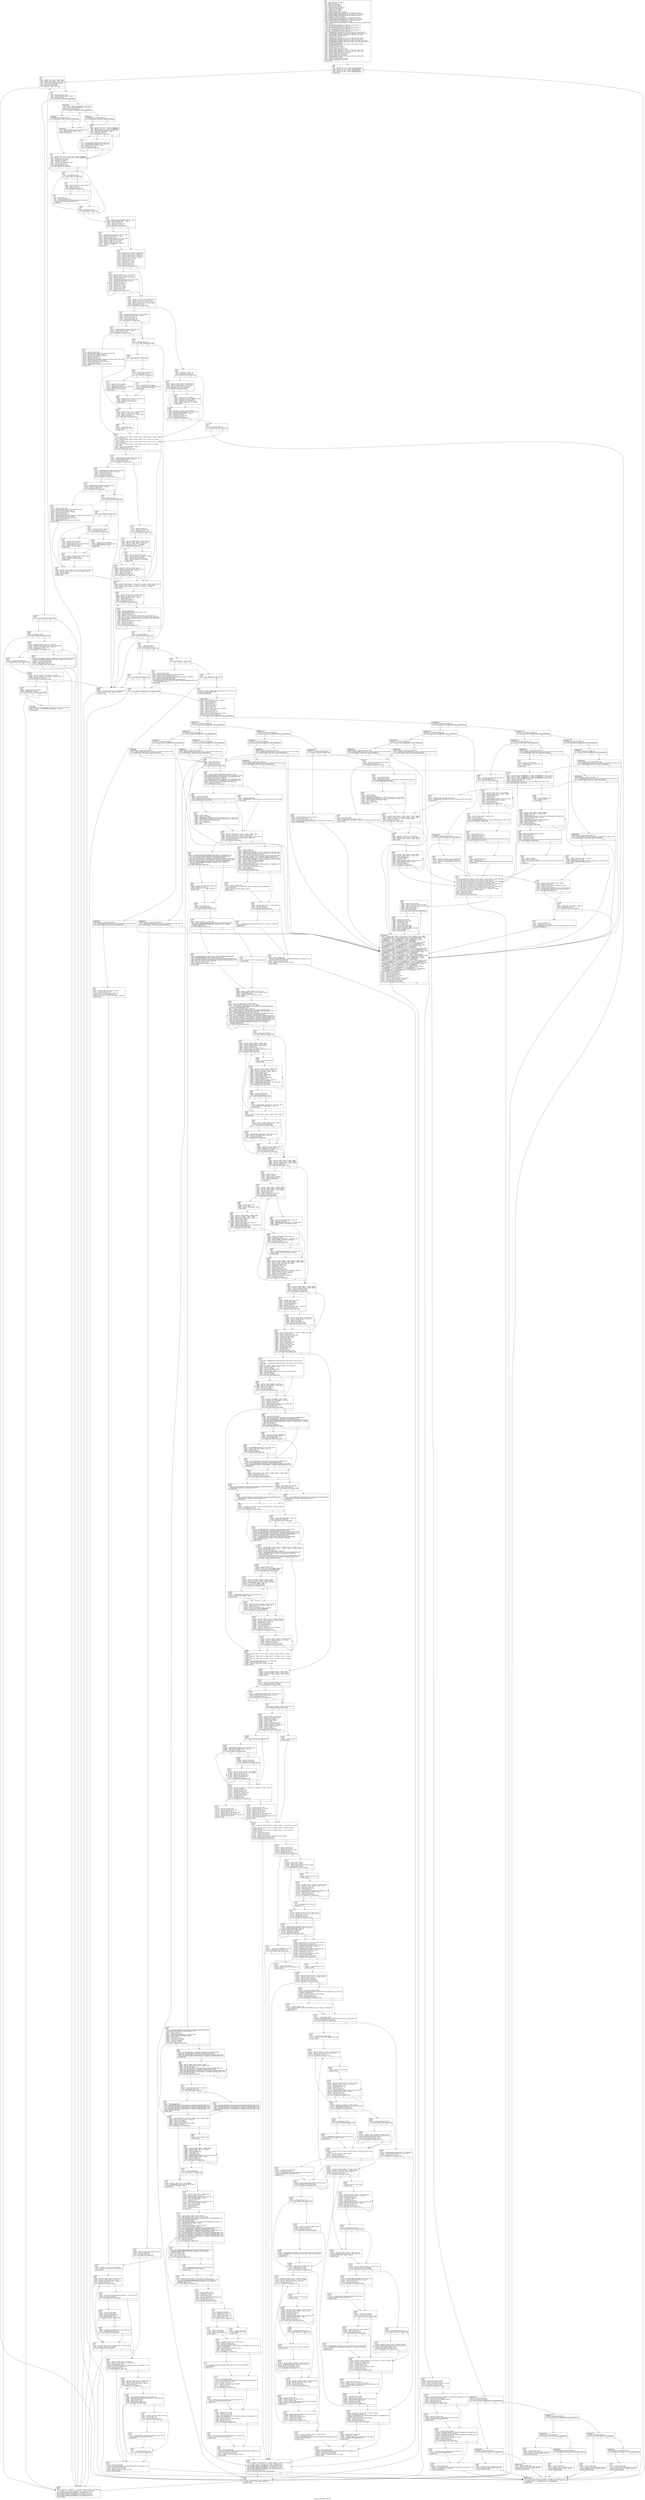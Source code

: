 digraph "CFG for 'printf_core' function" {
	label="CFG for 'printf_core' function";

	Node0x27954f0 [shape=record,label="{%5:\l  %6 = alloca [1835 x i32], align 16\l  %7 = alloca i32, align 4\l  %8 = alloca [25 x i8], align 16\l  %9 = alloca [12 x i8], align 1\l  %10 = alloca %union.arg, align 16\l  %11 = alloca [43 x i8], align 16\l  %12 = alloca [2 x i32], align 4\l  %13 = alloca [4 x i8], align 1\l  %14 = bitcast %union.arg* %10 to i8*\l  call void @llvm.lifetime.start.p0i8(i64 16, i8* nonnull %14) #19\l  %15 = getelementptr inbounds [43 x i8], [43 x i8]* %11, i64 0, i64 0\l  call void @llvm.lifetime.start.p0i8(i64 43, i8* nonnull %15) #19\l  %16 = bitcast [2 x i32]* %12 to i8*\l  call void @llvm.lifetime.start.p0i8(i64 8, i8* nonnull %16) #19\l  %17 = getelementptr inbounds [4 x i8], [4 x i8]* %13, i64 0, i64 0\l  call void @llvm.lifetime.start.p0i8(i64 4, i8* nonnull %17) #19\l  %.not = icmp eq %struct._IO_FILE.48* %0, null\l  %18 = getelementptr inbounds %struct._IO_FILE.48, %struct._IO_FILE.48* %0,\l... i64 0, i32 0\l  %19 = getelementptr inbounds [1 x %struct.__va_list_tag], [1 x\l... %struct.__va_list_tag]* %2, i64 0, i64 0, i32 0\l  %20 = getelementptr inbounds [1 x %struct.__va_list_tag], [1 x\l... %struct.__va_list_tag]* %2, i64 0, i64 0, i32 2\l  %21 = getelementptr inbounds [1 x %struct.__va_list_tag], [1 x\l... %struct.__va_list_tag]* %2, i64 0, i64 0, i32 3\l  %22 = getelementptr inbounds [43 x i8], [43 x i8]* %11, i64 0, i64 43\l  %23 = getelementptr inbounds %union.arg, %union.arg* %10, i64 0, i32 0\l  %24 = getelementptr inbounds [25 x i8], [25 x i8]* %8, i64 0, i64 0\l  %25 = bitcast [1835 x i32]* %6 to i8*\l  %26 = bitcast i32* %7 to i8*\l  %27 = getelementptr inbounds [12 x i8], [12 x i8]* %9, i64 0, i64 0\l  %28 = getelementptr inbounds [12 x i8], [12 x i8]* %9, i64 0, i64 12\l  %29 = getelementptr inbounds [1835 x i32], [1835 x i32]* %6, i64 0, i64 0\l  %30 = getelementptr inbounds [1835 x i32], [1835 x i32]* %6, i64 0, i64 1770\l  %31 = ptrtoint i8* %28 to i64\l  %32 = getelementptr inbounds [25 x i8], [25 x i8]* %8, i64 0, i64 9\l  %33 = ptrtoint i8* %32 to i64\l  %34 = ptrtoint [25 x i8]* %8 to i64\l  %35 = sub nuw nsw i64 -2, %34\l  %36 = bitcast %union.arg* %10 to i64*\l  %37 = getelementptr inbounds [2 x i32], [2 x i32]* %12, i64 0, i64 0\l  %38 = getelementptr inbounds [2 x i32], [2 x i32]* %12, i64 0, i64 1\l  %39 = bitcast %union.arg* %10 to [2 x i32]**\l  %40 = bitcast %union.arg* %10 to i32**\l  %41 = bitcast %union.arg* %10 to i8**\l  %42 = getelementptr inbounds [43 x i8], [43 x i8]* %11, i64 0, i64 42\l  %43 = ptrtoint i8* %22 to i64\l  %44 = bitcast %union.arg* %10 to i64**\l  %45 = bitcast %union.arg* %10 to i16**\l  br label %46\l}"];
	Node0x27954f0 -> Node0x2796260;
	Node0x2796260 [shape=record,label="{%46:\l46:                                               \l  %47 = phi i8* [ %1, %5 ], [ %305, %NewDefault62 ]\l  %48 = phi i32 [ 0, %5 ], [ %217, %NewDefault62 ]\l  %49 = phi i32 [ 0, %5 ], [ %58, %NewDefault62 ]\l  %50 = phi i32 [ 0, %5 ], [ %361, %NewDefault62 ]\l  br label %51\l}"];
	Node0x2796260 -> Node0x27962b0;
	Node0x27962b0 [shape=record,label="{%51:\l51:                                               \l  %52 = phi i8* [ %77, %95 ], [ %47, %46 ]\l  %53 = phi i32 [ %58, %95 ], [ %49, %46 ]\l  %54 = phi i32 [ %86, %95 ], [ %50, %46 ]\l  %55 = sub nsw i32 2147483647, %53\l  %56 = icmp sgt i32 %54, %55\l  br i1 %56, label %1462, label %57\l|{<s0>T|<s1>F}}"];
	Node0x27962b0:s0 -> Node0x2822830;
	Node0x27962b0:s1 -> Node0x2796300;
	Node0x2796300 [shape=record,label="{%57:\l57:                                               \l  %58 = add nsw i32 %54, %53\l  %59 = load i8, i8* %52, align 1, !tbaa !2\l  %60 = icmp eq i8 %59, 0\l  br i1 %60, label %1439, label %NodeBlock\l|{<s0>T|<s1>F}}"];
	Node0x2796300:s0 -> Node0x2822560;
	Node0x2796300:s1 -> Node0x2796350;
	Node0x2796350 [shape=record,label="{NodeBlock:                                        \l  %61 = phi i8 [ %64, %NewDefault ], [ %59, %57 ]\l  %62 = phi i8* [ %63, %NewDefault ], [ %52, %57 ]\l  %Pivot = icmp slt i8 %61, 37\l  br i1 %Pivot, label %LeafBlock, label %LeafBlock3\l|{<s0>T|<s1>F}}"];
	Node0x2796350:s0 -> Node0x27963f0;
	Node0x2796350:s1 -> Node0x27963a0;
	Node0x27963a0 [shape=record,label="{LeafBlock3:                                       \l  %SwitchLeaf4 = icmp eq i8 %61, 37\l  br i1 %SwitchLeaf4, label %65, label %NewDefault\l|{<s0>T|<s1>F}}"];
	Node0x27963a0:s0 -> Node0x2796490;
	Node0x27963a0:s1 -> Node0x2796440;
	Node0x27963f0 [shape=record,label="{LeafBlock:                                        \l  %SwitchLeaf = icmp eq i8 %61, 0\l  br i1 %SwitchLeaf, label %76, label %NewDefault\l|{<s0>T|<s1>F}}"];
	Node0x27963f0:s0 -> Node0x2796530;
	Node0x27963f0:s1 -> Node0x2796440;
	Node0x2796440 [shape=record,label="{NewDefault:                                       \l  %63 = getelementptr inbounds i8, i8* %62, i64 1\l  %64 = load i8, i8* %63, align 1, !tbaa !2\l  br label %NodeBlock\l}"];
	Node0x2796440 -> Node0x2796350;
	Node0x2796490 [shape=record,label="{%65:\l65:                                               \l  %66 = phi i8* [ %72, %71 ], [ %62, %LeafBlock3 ]\l  %67 = phi i8* [ %73, %71 ], [ %62, %LeafBlock3 ]\l  %68 = getelementptr inbounds i8, i8* %67, i64 1\l  %69 = load i8, i8* %68, align 1, !tbaa !2\l  %70 = icmp eq i8 %69, 37\l  br i1 %70, label %71, label %76\l|{<s0>T|<s1>F}}"];
	Node0x2796490:s0 -> Node0x27964e0;
	Node0x2796490:s1 -> Node0x2796530;
	Node0x27964e0 [shape=record,label="{%71:\l71:                                               \l  %72 = getelementptr inbounds i8, i8* %66, i64 1\l  %73 = getelementptr inbounds i8, i8* %67, i64 2\l  %74 = load i8, i8* %73, align 1, !tbaa !2\l  %75 = icmp eq i8 %74, 37\l  br i1 %75, label %65, label %76\l|{<s0>T|<s1>F}}"];
	Node0x27964e0:s0 -> Node0x2796490;
	Node0x27964e0:s1 -> Node0x2796530;
	Node0x2796530 [shape=record,label="{%76:\l76:                                               \l  %77 = phi i8* [ %73, %71 ], [ %67, %65 ], [ %62, %LeafBlock ]\l  %78 = phi i8* [ %72, %71 ], [ %66, %65 ], [ %62, %LeafBlock ]\l  %79 = ptrtoint i8* %78 to i64\l  %80 = ptrtoint i8* %52 to i64\l  %81 = sub i64 %79, %80\l  %82 = sub nsw i32 2147483647, %58\l  %83 = sext i32 %82 to i64\l  %84 = icmp sgt i64 %81, %83\l  br i1 %84, label %1462, label %85\l|{<s0>T|<s1>F}}"];
	Node0x2796530:s0 -> Node0x2822830;
	Node0x2796530:s1 -> Node0x2796580;
	Node0x2796580 [shape=record,label="{%85:\l85:                                               \l  %86 = trunc i64 %81 to i32\l  br i1 %.not, label %95, label %87\l|{<s0>T|<s1>F}}"];
	Node0x2796580:s0 -> Node0x2796670;
	Node0x2796580:s1 -> Node0x27965d0;
	Node0x27965d0 [shape=record,label="{%87:\l87:                                               \l  %88 = load i32, i32* %18, align 8, !tbaa !5\l  %89 = and i32 %88, 32\l  %90 = icmp eq i32 %89, 0\l  br i1 %90, label %91, label %95\l|{<s0>T|<s1>F}}"];
	Node0x27965d0:s0 -> Node0x2796620;
	Node0x27965d0:s1 -> Node0x2796670;
	Node0x2796620 [shape=record,label="{%91:\l91:                                               \l  %92 = shl i64 %81, 32\l  %93 = ashr exact i64 %92, 32\l  %94 = call fastcc i64 @__fwritex(i8* nonnull %52, i64 %93,\l... %struct._IO_FILE.48* nonnull %0) #20\l  br label %95\l}"];
	Node0x2796620 -> Node0x2796670;
	Node0x2796670 [shape=record,label="{%95:\l95:                                               \l  %96 = icmp eq i32 %86, 0\l  br i1 %96, label %97, label %51\l|{<s0>T|<s1>F}}"];
	Node0x2796670:s0 -> Node0x27966c0;
	Node0x2796670:s1 -> Node0x27962b0;
	Node0x27966c0 [shape=record,label="{%97:\l97:                                               \l  %98 = getelementptr inbounds i8, i8* %77, i64 1\l  %99 = load i8, i8* %98, align 1, !tbaa !2\l  %100 = sext i8 %99 to i32\l  %101 = add nsw i32 %100, -48\l  %102 = icmp ult i32 %101, 10\l  br i1 %102, label %103, label %113\l|{<s0>T|<s1>F}}"];
	Node0x27966c0:s0 -> Node0x2796710;
	Node0x27966c0:s1 -> Node0x2796760;
	Node0x2796710 [shape=record,label="{%103:\l103:                                              \l  %104 = getelementptr inbounds i8, i8* %77, i64 2\l  %105 = load i8, i8* %104, align 1, !tbaa !2\l  %106 = icmp eq i8 %105, 36\l  %107 = getelementptr inbounds i8, i8* %77, i64 3\l  %108 = select i1 %106, i8* %107, i8* %98\l  %109 = select i1 %106, i32 1, i32 %48\l  %110 = select i1 %106, i32 %101, i32 -1\l  %111 = load i8, i8* %108, align 1, !tbaa !2\l  %112 = sext i8 %111 to i32\l  br label %113\l}"];
	Node0x2796710 -> Node0x2796760;
	Node0x2796760 [shape=record,label="{%113:\l113:                                              \l  %114 = phi i32 [ %112, %103 ], [ %100, %97 ]\l  %115 = phi i8 [ %111, %103 ], [ %99, %97 ]\l  %116 = phi i8* [ %108, %103 ], [ %98, %97 ]\l  %117 = phi i32 [ %109, %103 ], [ %48, %97 ]\l  %118 = phi i32 [ %110, %103 ], [ -1, %97 ]\l  %119 = add nsw i32 %114, -32\l  %120 = icmp ult i32 %119, 32\l  %121 = shl nuw i32 1, %119\l  %122 = and i32 %121, 75913\l  %123 = icmp ne i32 %122, 0\l  %124 = and i1 %120, %123\l  br i1 %124, label %125, label %139\l|{<s0>T|<s1>F}}"];
	Node0x2796760:s0 -> Node0x27967b0;
	Node0x2796760:s1 -> Node0x2796800;
	Node0x27967b0 [shape=record,label="{%125:\l125:                                              \l  %126 = phi i32 [ %135, %125 ], [ %121, %113 ]\l  %127 = phi i32 [ %129, %125 ], [ 0, %113 ]\l  %128 = phi i8* [ %130, %125 ], [ %116, %113 ]\l  %129 = or i32 %126, %127\l  %130 = getelementptr inbounds i8, i8* %128, i64 1\l  %131 = load i8, i8* %130, align 1, !tbaa !2\l  %132 = sext i8 %131 to i32\l  %133 = add nsw i32 %132, -32\l  %134 = icmp ult i32 %133, 32\l  %135 = shl nuw i32 1, %133\l  %136 = and i32 %135, 75913\l  %137 = icmp ne i32 %136, 0\l  %138 = and i1 %134, %137\l  br i1 %138, label %125, label %139\l|{<s0>T|<s1>F}}"];
	Node0x27967b0:s0 -> Node0x27967b0;
	Node0x27967b0:s1 -> Node0x2796800;
	Node0x2796800 [shape=record,label="{%139:\l139:                                              \l  %140 = phi i8* [ %116, %113 ], [ %130, %125 ]\l  %141 = phi i32 [ 0, %113 ], [ %129, %125 ]\l  %142 = phi i8 [ %115, %113 ], [ %131, %125 ]\l  %143 = phi i32 [ %114, %113 ], [ %132, %125 ]\l  %144 = icmp eq i8 %142, 42\l  br i1 %144, label %145, label %192\l|{<s0>T|<s1>F}}"];
	Node0x2796800:s0 -> Node0x2796850;
	Node0x2796800:s1 -> Node0x2796bc0;
	Node0x2796850 [shape=record,label="{%145:\l145:                                              \l  %146 = getelementptr inbounds i8, i8* %140, i64 1\l  %147 = load i8, i8* %146, align 1, !tbaa !2\l  %148 = sext i8 %147 to i32\l  %149 = add nsw i32 %148, -48\l  %150 = icmp ult i32 %149, 10\l  br i1 %150, label %151, label %166\l|{<s0>T|<s1>F}}"];
	Node0x2796850:s0 -> Node0x27968a0;
	Node0x2796850:s1 -> Node0x2796940;
	Node0x27968a0 [shape=record,label="{%151:\l151:                                              \l  %152 = getelementptr inbounds i8, i8* %140, i64 2\l  %153 = load i8, i8* %152, align 1, !tbaa !2\l  %154 = icmp eq i8 %153, 36\l  br i1 %154, label %155, label %166\l|{<s0>T|<s1>F}}"];
	Node0x27968a0:s0 -> Node0x27968f0;
	Node0x27968a0:s1 -> Node0x2796940;
	Node0x27968f0 [shape=record,label="{%155:\l155:                                              \l  %156 = zext i32 %149 to i64\l  %157 = getelementptr inbounds i32, i32* %4, i64 %156\l  store i32 10, i32* %157, align 4, !tbaa !10\l  %158 = load i8, i8* %146, align 1, !tbaa !2\l  %159 = sext i8 %158 to i64\l  %160 = add nsw i64 %159, -48\l  %161 = getelementptr inbounds %union.arg, %union.arg* %3, i64 %160\l  %162 = bitcast %union.arg* %161 to i64*\l  %163 = load i64, i64* %162, align 16, !tbaa !2\l  %164 = trunc i64 %163 to i32\l  %165 = getelementptr inbounds i8, i8* %140, i64 3\l  br label %184\l}"];
	Node0x27968f0 -> Node0x2796b20;
	Node0x2796940 [shape=record,label="{%166:\l166:                                              \l  %167 = icmp eq i32 %117, 0\l  br i1 %167, label %168, label %1460\l|{<s0>T|<s1>F}}"];
	Node0x2796940:s0 -> Node0x2796990;
	Node0x2796940:s1 -> Node0x28227e0;
	Node0x2796990 [shape=record,label="{%168:\l168:                                              \l  br i1 %.not, label %215, label %169\l|{<s0>T|<s1>F}}"];
	Node0x2796990:s0 -> Node0x2796d50;
	Node0x2796990:s1 -> Node0x27969e0;
	Node0x27969e0 [shape=record,label="{%169:\l169:                                              \l  %170 = load i32, i32* %19, align 8\l  %171 = icmp ult i32 %170, 41\l  br i1 %171, label %172, label %177\l|{<s0>T|<s1>F}}"];
	Node0x27969e0:s0 -> Node0x2796a30;
	Node0x27969e0:s1 -> Node0x2796a80;
	Node0x2796a30 [shape=record,label="{%172:\l172:                                              \l  %173 = load i8*, i8** %21, align 8\l  %174 = zext i32 %170 to i64\l  %175 = getelementptr i8, i8* %173, i64 %174\l  %176 = add nuw nsw i32 %170, 8\l  store i32 %176, i32* %19, align 8\l  br label %180\l}"];
	Node0x2796a30 -> Node0x2796ad0;
	Node0x2796a80 [shape=record,label="{%177:\l177:                                              \l  %178 = load i8*, i8** %20, align 8\l  %179 = getelementptr i8, i8* %178, i64 8\l  store i8* %179, i8** %20, align 8\l  br label %180\l}"];
	Node0x2796a80 -> Node0x2796ad0;
	Node0x2796ad0 [shape=record,label="{%180:\l180:                                              \l  %181 = phi i8* [ %175, %172 ], [ %178, %177 ]\l  %182 = bitcast i8* %181 to i32*\l  %183 = load i32, i32* %182, align 4\l  br label %184\l}"];
	Node0x2796ad0 -> Node0x2796b20;
	Node0x2796b20 [shape=record,label="{%184:\l184:                                              \l  %185 = phi i8* [ %165, %155 ], [ %146, %180 ]\l  %186 = phi i32 [ 1, %155 ], [ 0, %180 ]\l  %187 = phi i32 [ %164, %155 ], [ %183, %180 ]\l  %188 = icmp slt i32 %187, 0\l  br i1 %188, label %189, label %215\l|{<s0>T|<s1>F}}"];
	Node0x2796b20:s0 -> Node0x2796b70;
	Node0x2796b20:s1 -> Node0x2796d50;
	Node0x2796b70 [shape=record,label="{%189:\l189:                                              \l  %190 = or i32 %141, 8192\l  %191 = sub nsw i32 0, %187\l  br label %215\l}"];
	Node0x2796b70 -> Node0x2796d50;
	Node0x2796bc0 [shape=record,label="{%192:\l192:                                              \l  %193 = add nsw i32 %143, -48\l  %194 = icmp ult i32 %193, 10\l  br i1 %194, label %195, label %215\l|{<s0>T|<s1>F}}"];
	Node0x2796bc0:s0 -> Node0x2796c10;
	Node0x2796bc0:s1 -> Node0x2796d50;
	Node0x2796c10 [shape=record,label="{%195:\l195:                                              \l  %196 = phi i32 [ %211, %206 ], [ %193, %192 ]\l  %197 = phi i8* [ %208, %206 ], [ %140, %192 ]\l  %198 = phi i32 [ %207, %206 ], [ 0, %192 ]\l  %199 = icmp ugt i32 %198, 214748364\l  br i1 %199, label %206, label %200\l|{<s0>T|<s1>F}}"];
	Node0x2796c10:s0 -> Node0x2796cb0;
	Node0x2796c10:s1 -> Node0x2796c60;
	Node0x2796c60 [shape=record,label="{%200:\l200:                                              \l  %201 = mul nuw nsw i32 %198, 10\l  %202 = sub nuw nsw i32 2147483647, %201\l  %203 = icmp sgt i32 %196, %202\l  %204 = add nuw nsw i32 %201, %196\l  %205 = select i1 %203, i32 -1, i32 %204\l  br label %206\l}"];
	Node0x2796c60 -> Node0x2796cb0;
	Node0x2796cb0 [shape=record,label="{%206:\l206:                                              \l  %207 = phi i32 [ -1, %195 ], [ %205, %200 ]\l  %208 = getelementptr inbounds i8, i8* %197, i64 1\l  %209 = load i8, i8* %208, align 1, !tbaa !2\l  %210 = sext i8 %209 to i32\l  %211 = add nsw i32 %210, -48\l  %212 = icmp ult i32 %211, 10\l  br i1 %212, label %195, label %213\l|{<s0>T|<s1>F}}"];
	Node0x2796cb0:s0 -> Node0x2796c10;
	Node0x2796cb0:s1 -> Node0x2796d00;
	Node0x2796d00 [shape=record,label="{%213:\l213:                                              \l  %214 = icmp slt i32 %207, 0\l  br i1 %214, label %1462, label %215\l|{<s0>T|<s1>F}}"];
	Node0x2796d00:s0 -> Node0x2822830;
	Node0x2796d00:s1 -> Node0x2796d50;
	Node0x2796d50 [shape=record,label="{%215:\l215:                                              \l  %216 = phi i8* [ %185, %189 ], [ %185, %184 ], [ %208, %213 ], [ %146, %168\l... ], [ %140, %192 ]\l  %217 = phi i32 [ %186, %189 ], [ %186, %184 ], [ %117, %213 ], [ 0, %168 ],\l... [ %117, %192 ]\l  %218 = phi i32 [ %190, %189 ], [ %141, %184 ], [ %141, %213 ], [ %141, %168\l... ], [ %141, %192 ]\l  %219 = phi i32 [ %191, %189 ], [ %187, %184 ], [ %207, %213 ], [ 0, %168 ],\l... [ 0, %192 ]\l  %220 = load i8, i8* %216, align 1, !tbaa !2\l  %221 = icmp eq i8 %220, 46\l  br i1 %221, label %222, label %292\l|{<s0>T|<s1>F}}"];
	Node0x2796d50:s0 -> Node0x2796da0;
	Node0x2796d50:s1 -> Node0x2797250;
	Node0x2796da0 [shape=record,label="{%222:\l222:                                              \l  %223 = getelementptr inbounds i8, i8* %216, i64 1\l  %224 = load i8, i8* %223, align 1, !tbaa !2\l  %225 = icmp eq i8 %224, 42\l  br i1 %225, label %226, label %270\l|{<s0>T|<s1>F}}"];
	Node0x2796da0:s0 -> Node0x2796df0;
	Node0x2796da0:s1 -> Node0x2797110;
	Node0x2796df0 [shape=record,label="{%226:\l226:                                              \l  %227 = getelementptr inbounds i8, i8* %216, i64 2\l  %228 = load i8, i8* %227, align 1, !tbaa !2\l  %229 = sext i8 %228 to i32\l  %230 = add nsw i32 %229, -48\l  %231 = icmp ult i32 %230, 10\l  br i1 %231, label %232, label %247\l|{<s0>T|<s1>F}}"];
	Node0x2796df0:s0 -> Node0x2796e40;
	Node0x2796df0:s1 -> Node0x2796ee0;
	Node0x2796e40 [shape=record,label="{%232:\l232:                                              \l  %233 = getelementptr inbounds i8, i8* %216, i64 3\l  %234 = load i8, i8* %233, align 1, !tbaa !2\l  %235 = icmp eq i8 %234, 36\l  br i1 %235, label %236, label %247\l|{<s0>T|<s1>F}}"];
	Node0x2796e40:s0 -> Node0x2796e90;
	Node0x2796e40:s1 -> Node0x2796ee0;
	Node0x2796e90 [shape=record,label="{%236:\l236:                                              \l  %237 = zext i32 %230 to i64\l  %238 = getelementptr inbounds i32, i32* %4, i64 %237\l  store i32 10, i32* %238, align 4, !tbaa !10\l  %239 = load i8, i8* %227, align 1, !tbaa !2\l  %240 = sext i8 %239 to i64\l  %241 = add nsw i64 %240, -48\l  %242 = getelementptr inbounds %union.arg, %union.arg* %3, i64 %241\l  %243 = bitcast %union.arg* %242 to i64*\l  %244 = load i64, i64* %243, align 16, !tbaa !2\l  %245 = trunc i64 %244 to i32\l  %246 = getelementptr inbounds i8, i8* %216, i64 4\l  br label %265\l}"];
	Node0x2796e90 -> Node0x27970c0;
	Node0x2796ee0 [shape=record,label="{%247:\l247:                                              \l  %248 = icmp eq i32 %217, 0\l  br i1 %248, label %249, label %1460\l|{<s0>T|<s1>F}}"];
	Node0x2796ee0:s0 -> Node0x2796f30;
	Node0x2796ee0:s1 -> Node0x28227e0;
	Node0x2796f30 [shape=record,label="{%249:\l249:                                              \l  br i1 %.not, label %265, label %250\l|{<s0>T|<s1>F}}"];
	Node0x2796f30:s0 -> Node0x27970c0;
	Node0x2796f30:s1 -> Node0x2796f80;
	Node0x2796f80 [shape=record,label="{%250:\l250:                                              \l  %251 = load i32, i32* %19, align 8\l  %252 = icmp ult i32 %251, 41\l  br i1 %252, label %253, label %258\l|{<s0>T|<s1>F}}"];
	Node0x2796f80:s0 -> Node0x2796fd0;
	Node0x2796f80:s1 -> Node0x2797020;
	Node0x2796fd0 [shape=record,label="{%253:\l253:                                              \l  %254 = load i8*, i8** %21, align 8\l  %255 = zext i32 %251 to i64\l  %256 = getelementptr i8, i8* %254, i64 %255\l  %257 = add nuw nsw i32 %251, 8\l  store i32 %257, i32* %19, align 8\l  br label %261\l}"];
	Node0x2796fd0 -> Node0x2797070;
	Node0x2797020 [shape=record,label="{%258:\l258:                                              \l  %259 = load i8*, i8** %20, align 8\l  %260 = getelementptr i8, i8* %259, i64 8\l  store i8* %260, i8** %20, align 8\l  br label %261\l}"];
	Node0x2797020 -> Node0x2797070;
	Node0x2797070 [shape=record,label="{%261:\l261:                                              \l  %262 = phi i8* [ %256, %253 ], [ %259, %258 ]\l  %263 = bitcast i8* %262 to i32*\l  %264 = load i32, i32* %263, align 4\l  br label %265\l}"];
	Node0x2797070 -> Node0x27970c0;
	Node0x27970c0 [shape=record,label="{%265:\l265:                                              \l  %266 = phi i8* [ %246, %236 ], [ %227, %249 ], [ %227, %261 ]\l  %267 = phi i32 [ %245, %236 ], [ 0, %249 ], [ %264, %261 ]\l  %268 = lshr i32 %267, 31\l  %269 = xor i32 %268, 1\l  br label %292\l}"];
	Node0x27970c0 -> Node0x2797250;
	Node0x2797110 [shape=record,label="{%270:\l270:                                              \l  %271 = sext i8 %224 to i32\l  %272 = add nsw i32 %271, -48\l  %273 = icmp ult i32 %272, 10\l  br i1 %273, label %274, label %292\l|{<s0>T|<s1>F}}"];
	Node0x2797110:s0 -> Node0x2797160;
	Node0x2797110:s1 -> Node0x2797250;
	Node0x2797160 [shape=record,label="{%274:\l274:                                              \l  %275 = phi i32 [ %290, %285 ], [ %272, %270 ]\l  %276 = phi i8* [ %287, %285 ], [ %223, %270 ]\l  %277 = phi i32 [ %286, %285 ], [ 0, %270 ]\l  %278 = icmp ugt i32 %277, 214748364\l  br i1 %278, label %285, label %279\l|{<s0>T|<s1>F}}"];
	Node0x2797160:s0 -> Node0x2797200;
	Node0x2797160:s1 -> Node0x27971b0;
	Node0x27971b0 [shape=record,label="{%279:\l279:                                              \l  %280 = mul nuw nsw i32 %277, 10\l  %281 = sub nuw nsw i32 2147483647, %280\l  %282 = icmp sgt i32 %275, %281\l  %283 = add nuw nsw i32 %280, %275\l  %284 = select i1 %282, i32 -1, i32 %283\l  br label %285\l}"];
	Node0x27971b0 -> Node0x2797200;
	Node0x2797200 [shape=record,label="{%285:\l285:                                              \l  %286 = phi i32 [ -1, %274 ], [ %284, %279 ]\l  %287 = getelementptr inbounds i8, i8* %276, i64 1\l  %288 = load i8, i8* %287, align 1, !tbaa !2\l  %289 = sext i8 %288 to i32\l  %290 = add nsw i32 %289, -48\l  %291 = icmp ult i32 %290, 10\l  br i1 %291, label %274, label %292\l|{<s0>T|<s1>F}}"];
	Node0x2797200:s0 -> Node0x2797160;
	Node0x2797200:s1 -> Node0x2797250;
	Node0x2797250 [shape=record,label="{%292:\l292:                                              \l  %293 = phi i8* [ %266, %265 ], [ %216, %215 ], [ %223, %270 ], [ %287, %285 ]\l  %294 = phi i32 [ %267, %265 ], [ -1, %215 ], [ 0, %270 ], [ %286, %285 ]\l  %295 = phi i32 [ %269, %265 ], [ 0, %215 ], [ 1, %270 ], [ 1, %285 ]\l  br label %296\l}"];
	Node0x2797250 -> Node0x27972a0;
	Node0x27972a0 [shape=record,label="{%296:\l296:                                              \l  %297 = phi i8* [ %293, %292 ], [ %305, %303 ]\l  %298 = phi i32 [ 0, %292 ], [ %311, %303 ]\l  %299 = load i8, i8* %297, align 1, !tbaa !2\l  %300 = sext i8 %299 to i32\l  %301 = add nsw i32 %300, -65\l  %302 = icmp ugt i32 %301, 57\l  br i1 %302, label %1460, label %303\l|{<s0>T|<s1>F}}"];
	Node0x27972a0:s0 -> Node0x28227e0;
	Node0x27972a0:s1 -> Node0x27972f0;
	Node0x27972f0 [shape=record,label="{%303:\l303:                                              \l  %304 = zext i32 %298 to i64\l  %305 = getelementptr inbounds i8, i8* %297, i64 1\l  %306 = sext i8 %299 to i64\l  %307 = add nsw i64 %306, -65\l  %308 = bitcast \<\{ [58 x i8], [58 x i8], [58 x i8], [58 x i8], [58 x i8], \<\{\l... [46 x i8], [12 x i8] \}\>, [58 x i8], [58 x i8] \}\>* @states to [8 x [58 x i8]]*\l  %309 = getelementptr inbounds [8 x [58 x i8]], [8 x [58 x i8]]* %308, i64 0,\l... i64 %304, i64 %307\l  %310 = load i8, i8* %309, align 1, !tbaa !2\l  %311 = zext i8 %310 to i32\l  %312 = add nsw i32 %311, -1\l  %313 = icmp ult i32 %312, 8\l  br i1 %313, label %296, label %314\l|{<s0>T|<s1>F}}"];
	Node0x27972f0:s0 -> Node0x27972a0;
	Node0x27972f0:s1 -> Node0x2797340;
	Node0x2797340 [shape=record,label="{%314:\l314:                                              \l  %315 = icmp eq i8 %310, 0\l  br i1 %315, label %1460, label %316\l|{<s0>T|<s1>F}}"];
	Node0x2797340:s0 -> Node0x28227e0;
	Node0x2797340:s1 -> Node0x2797390;
	Node0x2797390 [shape=record,label="{%316:\l316:                                              \l  %317 = icmp eq i8 %310, 27\l  %318 = icmp sgt i32 %118, -1\l  br i1 %317, label %319, label %320\l|{<s0>T|<s1>F}}"];
	Node0x2797390:s0 -> Node0x27973e0;
	Node0x2797390:s1 -> Node0x2797430;
	Node0x27973e0 [shape=record,label="{%319:\l319:                                              \l  br i1 %318, label %1460, label %328\l|{<s0>T|<s1>F}}"];
	Node0x27973e0:s0 -> Node0x28227e0;
	Node0x27973e0:s1 -> Node0x2797570;
	Node0x2797430 [shape=record,label="{%320:\l320:                                              \l  br i1 %318, label %321, label %326\l|{<s0>T|<s1>F}}"];
	Node0x2797430:s0 -> Node0x2797480;
	Node0x2797430:s1 -> Node0x27974d0;
	Node0x2797480 [shape=record,label="{%321:\l321:                                              \l  %322 = zext i32 %118 to i64\l  %323 = getelementptr inbounds i32, i32* %4, i64 %322\l  store i32 %311, i32* %323, align 4, !tbaa !10\l  %324 = getelementptr inbounds %union.arg, %union.arg* %3, i64 %322\l  %325 = bitcast %union.arg* %324 to i8*\l  call void @llvm.memcpy.p0i8.p0i8.i64(i8* nonnull align 16\l... dereferenceable(16) %14, i8* nonnull align 16 dereferenceable(16) %325, i64\l... 16, i1 false), !tbaa.struct !11\l  br label %328\l}"];
	Node0x2797480 -> Node0x2797570;
	Node0x27974d0 [shape=record,label="{%326:\l326:                                              \l  br i1 %.not, label %1464, label %327\l|{<s0>T|<s1>F}}"];
	Node0x27974d0:s0 -> Node0x2822880;
	Node0x27974d0:s1 -> Node0x2797520;
	Node0x2797520 [shape=record,label="{%327:\l327:                                              \l  call fastcc void @pop_arg(%union.arg* nonnull %10, i32 %311, [1 x\l... %struct.__va_list_tag]* %2) #21\l  br label %NodeBlock60\l}"];
	Node0x2797520 -> Node0x27975c0;
	Node0x2797570 [shape=record,label="{%328:\l328:                                              \l  br i1 %.not, label %NewDefault62, label %NodeBlock60\l|{<s0>T|<s1>F}}"];
	Node0x2797570:s0 -> Node0x281e000;
	Node0x2797570:s1 -> Node0x27975c0;
	Node0x27975c0 [shape=record,label="{NodeBlock60:                                      \l  %329 = load i8, i8* %297, align 1, !tbaa !2\l  %330 = sext i8 %329 to i32\l  %331 = icmp ne i32 %298, 0\l  %332 = and i32 %330, 15\l  %333 = icmp eq i32 %332, 3\l  %334 = and i1 %331, %333\l  %335 = and i32 %330, -33\l  %336 = select i1 %334, i32 %335, i32 %330\l  %337 = and i32 %218, 8192\l  %338 = icmp eq i32 %337, 0\l  %339 = and i32 %218, -65537\l  %340 = select i1 %338, i32 %218, i32 %339\l  %Pivot61 = icmp slt i32 %336, 101\l  br i1 %Pivot61, label %NodeBlock30, label %NodeBlock58\l|{<s0>T|<s1>F}}"];
	Node0x27975c0:s0 -> Node0x281d8d0;
	Node0x27975c0:s1 -> Node0x2797610;
	Node0x2797610 [shape=record,label="{NodeBlock58:                                      \l  %Pivot59 = icmp slt i32 %336, 111\l  br i1 %Pivot59, label %NodeBlock40, label %NodeBlock56\l|{<s0>T|<s1>F}}"];
	Node0x2797610:s0 -> Node0x281d740;
	Node0x2797610:s1 -> Node0x2797660;
	Node0x2797660 [shape=record,label="{NodeBlock56:                                      \l  %Pivot57 = icmp slt i32 %336, 115\l  br i1 %Pivot57, label %NodeBlock44, label %NodeBlock54\l|{<s0>T|<s1>F}}"];
	Node0x2797660:s0 -> Node0x281d6a0;
	Node0x2797660:s1 -> Node0x27976b0;
	Node0x27976b0 [shape=record,label="{NodeBlock54:                                      \l  %Pivot55 = icmp slt i32 %336, 117\l  br i1 %Pivot55, label %LeafBlock46, label %NodeBlock52\l|{<s0>T|<s1>F}}"];
	Node0x27976b0:s0 -> Node0x27977f0;
	Node0x27976b0:s1 -> Node0x2797700;
	Node0x2797700 [shape=record,label="{NodeBlock52:                                      \l  %Pivot53 = icmp slt i32 %336, 120\l  br i1 %Pivot53, label %LeafBlock48, label %LeafBlock50\l|{<s0>T|<s1>F}}"];
	Node0x2797700:s0 -> Node0x27977a0;
	Node0x2797700:s1 -> Node0x2797750;
	Node0x2797750 [shape=record,label="{LeafBlock50:                                      \l  %SwitchLeaf51 = icmp eq i32 %336, 120\l  %341 = getelementptr inbounds [10 x i8], [10 x i8]* @.str.135, i64 0, i64 0\l  br i1 %SwitchLeaf51, label %378, label %NewDefault5\l|{<s0>T|<s1>F}}"];
	Node0x2797750:s0 -> Node0x281e1e0;
	Node0x2797750:s1 -> Node0x2822330;
	Node0x27977a0 [shape=record,label="{LeafBlock48:                                      \l  %SwitchLeaf49 = icmp eq i32 %336, 117\l  %342 = getelementptr inbounds [10 x i8], [10 x i8]* @.str.135, i64 0, i64 0\l  br i1 %SwitchLeaf49, label %353, label %NewDefault5\l|{<s0>T|<s1>F}}"];
	Node0x27977a0:s0 -> Node0x281dce0;
	Node0x27977a0:s1 -> Node0x2822330;
	Node0x27977f0 [shape=record,label="{LeafBlock46:                                      \l  %SwitchLeaf47 = icmp eq i32 %336, 115\l  %343 = getelementptr inbounds [10 x i8], [10 x i8]* @.str.135, i64 0, i64 0\l  br i1 %SwitchLeaf47, label %506, label %NewDefault5\l|{<s0>T|<s1>F}}"];
	Node0x27977f0:s0 -> Node0x281e8c0;
	Node0x27977f0:s1 -> Node0x2822330;
	Node0x281d6a0 [shape=record,label="{NodeBlock44:                                      \l  %Pivot45 = icmp slt i32 %336, 112\l  br i1 %Pivot45, label %409, label %LeafBlock42\l|{<s0>T|<s1>F}}"];
	Node0x281d6a0:s0 -> Node0x281e370;
	Node0x281d6a0:s1 -> Node0x281d6f0;
	Node0x281d6f0 [shape=record,label="{LeafBlock42:                                      \l  %SwitchLeaf43 = icmp eq i32 %336, 112\l  %344 = getelementptr inbounds [10 x i8], [10 x i8]* @.str.135, i64 0, i64 0\l  br i1 %SwitchLeaf43, label %374, label %NewDefault5\l|{<s0>T|<s1>F}}"];
	Node0x281d6f0:s0 -> Node0x281e190;
	Node0x281d6f0:s1 -> Node0x2822330;
	Node0x281d740 [shape=record,label="{NodeBlock40:                                      \l  %Pivot41 = icmp slt i32 %336, 109\l  br i1 %Pivot41, label %NodeBlock36, label %NodeBlock38\l|{<s0>T|<s1>F}}"];
	Node0x281d740:s0 -> Node0x281d7e0;
	Node0x281d740:s1 -> Node0x281d790;
	Node0x281d790 [shape=record,label="{NodeBlock38:                                      \l  %Pivot39 = icmp slt i32 %336, 110\l  br i1 %Pivot39, label %502, label %NodeBlock77\l|{<s0>T|<s1>F}}"];
	Node0x281d790:s0 -> Node0x281e870;
	Node0x281d790:s1 -> Node0x281dd30;
	Node0x281d7e0 [shape=record,label="{NodeBlock36:                                      \l  %Pivot37 = icmp slt i32 %336, 105\l  br i1 %Pivot37, label %LeafBlock32, label %LeafBlock34\l|{<s0>T|<s1>F}}"];
	Node0x281d7e0:s0 -> Node0x281d880;
	Node0x281d7e0:s1 -> Node0x281d830;
	Node0x281d830 [shape=record,label="{LeafBlock34:                                      \l  %SwitchLeaf35 = icmp eq i32 %336, 105\l  %345 = getelementptr inbounds [10 x i8], [10 x i8]* @.str.135, i64 0, i64 0\l  br i1 %SwitchLeaf35, label %436, label %NewDefault5\l|{<s0>T|<s1>F}}"];
	Node0x281d830:s0 -> Node0x281e500;
	Node0x281d830:s1 -> Node0x2822330;
	Node0x281d880 [shape=record,label="{LeafBlock32:                                      \l  %SwitchLeaf33 = icmp sle i32 %336, 103\l  %346 = getelementptr inbounds [10 x i8], [10 x i8]* @.str.135, i64 0, i64 0\l  br i1 %SwitchLeaf33, label %582, label %NewDefault5\l|{<s0>T|<s1>F}}"];
	Node0x281d880:s0 -> Node0x281eeb0;
	Node0x281d880:s1 -> Node0x2822330;
	Node0x281d8d0 [shape=record,label="{NodeBlock30:                                      \l  %Pivot31 = icmp slt i32 %336, 88\l  br i1 %Pivot31, label %NodeBlock18, label %NodeBlock28\l|{<s0>T|<s1>F}}"];
	Node0x281d8d0:s0 -> Node0x281dab0;
	Node0x281d8d0:s1 -> Node0x281d920;
	Node0x281d920 [shape=record,label="{NodeBlock28:                                      \l  %Pivot29 = icmp slt i32 %336, 99\l  br i1 %Pivot29, label %NodeBlock24, label %NodeBlock26\l|{<s0>T|<s1>F}}"];
	Node0x281d920:s0 -> Node0x281d9c0;
	Node0x281d920:s1 -> Node0x281d970;
	Node0x281d970 [shape=record,label="{NodeBlock26:                                      \l  %Pivot27 = icmp slt i32 %336, 100\l  br i1 %Pivot27, label %498, label %436\l|{<s0>T|<s1>F}}"];
	Node0x281d970:s0 -> Node0x281e820;
	Node0x281d970:s1 -> Node0x281e500;
	Node0x281d9c0 [shape=record,label="{NodeBlock24:                                      \l  %Pivot25 = icmp slt i32 %336, 97\l  br i1 %Pivot25, label %LeafBlock20, label %LeafBlock22\l|{<s0>T|<s1>F}}"];
	Node0x281d9c0:s0 -> Node0x281da60;
	Node0x281d9c0:s1 -> Node0x281da10;
	Node0x281da10 [shape=record,label="{LeafBlock22:                                      \l  %SwitchLeaf23 = icmp eq i32 %336, 97\l  %347 = getelementptr inbounds [10 x i8], [10 x i8]* @.str.135, i64 0, i64 0\l  br i1 %SwitchLeaf23, label %582, label %NewDefault5\l|{<s0>T|<s1>F}}"];
	Node0x281da10:s0 -> Node0x281eeb0;
	Node0x281da10:s1 -> Node0x2822330;
	Node0x281da60 [shape=record,label="{LeafBlock20:                                      \l  %SwitchLeaf21 = icmp eq i32 %336, 88\l  %348 = getelementptr inbounds [10 x i8], [10 x i8]* @.str.135, i64 0, i64 0\l  br i1 %SwitchLeaf21, label %378, label %NewDefault5\l|{<s0>T|<s1>F}}"];
	Node0x281da60:s0 -> Node0x281e1e0;
	Node0x281da60:s1 -> Node0x2822330;
	Node0x281dab0 [shape=record,label="{NodeBlock18:                                      \l  %Pivot19 = icmp slt i32 %336, 69\l  br i1 %Pivot19, label %NodeBlock10, label %NodeBlock16\l|{<s0>T|<s1>F}}"];
	Node0x281dab0:s0 -> Node0x281dbf0;
	Node0x281dab0:s1 -> Node0x281db00;
	Node0x281db00 [shape=record,label="{NodeBlock16:                                      \l  %Pivot17 = icmp slt i32 %336, 83\l  br i1 %Pivot17, label %LeafBlock12, label %LeafBlock14\l|{<s0>T|<s1>F}}"];
	Node0x281db00:s0 -> Node0x281dba0;
	Node0x281db00:s1 -> Node0x281db50;
	Node0x281db50 [shape=record,label="{LeafBlock14:                                      \l  %SwitchLeaf15 = icmp eq i32 %336, 83\l  %349 = getelementptr inbounds [10 x i8], [10 x i8]* @.str.135, i64 0, i64 0\l  br i1 %SwitchLeaf15, label %528, label %NewDefault5\l|{<s0>T|<s1>F}}"];
	Node0x281db50:s0 -> Node0x281ea50;
	Node0x281db50:s1 -> Node0x2822330;
	Node0x281dba0 [shape=record,label="{LeafBlock12:                                      \l  %SwitchLeaf13 = icmp sle i32 %336, 71\l  %350 = getelementptr inbounds [10 x i8], [10 x i8]* @.str.135, i64 0, i64 0\l  br i1 %SwitchLeaf13, label %582, label %NewDefault5\l|{<s0>T|<s1>F}}"];
	Node0x281dba0:s0 -> Node0x281eeb0;
	Node0x281dba0:s1 -> Node0x2822330;
	Node0x281dbf0 [shape=record,label="{NodeBlock10:                                      \l  %Pivot11 = icmp slt i32 %336, 67\l  br i1 %Pivot11, label %LeafBlock6, label %LeafBlock8\l|{<s0>T|<s1>F}}"];
	Node0x281dbf0:s0 -> Node0x281dc90;
	Node0x281dbf0:s1 -> Node0x281dc40;
	Node0x281dc40 [shape=record,label="{LeafBlock8:                                       \l  %SwitchLeaf9 = icmp eq i32 %336, 67\l  %351 = getelementptr inbounds [10 x i8], [10 x i8]* @.str.135, i64 0, i64 0\l  br i1 %SwitchLeaf9, label %525, label %NewDefault5\l|{<s0>T|<s1>F}}"];
	Node0x281dc40:s0 -> Node0x281ea00;
	Node0x281dc40:s1 -> Node0x2822330;
	Node0x281dc90 [shape=record,label="{LeafBlock6:                                       \l  %SwitchLeaf7 = icmp eq i32 %336, 65\l  %352 = getelementptr inbounds [10 x i8], [10 x i8]* @.str.135, i64 0, i64 0\l  br i1 %SwitchLeaf7, label %582, label %NewDefault5\l|{<s0>T|<s1>F}}"];
	Node0x281dc90:s0 -> Node0x281eeb0;
	Node0x281dc90:s1 -> Node0x2822330;
	Node0x281dce0 [shape=record,label="{%353:\l353:                                              \l  %354 = load i64, i64* %36, align 16, !tbaa !2\l  %355 = getelementptr inbounds [10 x i8], [10 x i8]* @.str.135, i64 0, i64 0\l  br label %454\l}"];
	Node0x281dce0 -> Node0x281e640;
	Node0x281dd30 [shape=record,label="{NodeBlock77:                                      \l  %356 = trunc i32 %298 to i8\l  %Pivot78 = icmp slt i8 %356, 3\l  br i1 %Pivot78, label %NodeBlock65, label %NodeBlock75\l|{<s0>T|<s1>F}}"];
	Node0x281dd30:s0 -> Node0x281df10;
	Node0x281dd30:s1 -> Node0x281dd80;
	Node0x281dd80 [shape=record,label="{NodeBlock75:                                      \l  %Pivot76 = icmp slt i8 %356, 6\l  br i1 %Pivot76, label %NodeBlock69, label %NodeBlock73\l|{<s0>T|<s1>F}}"];
	Node0x281dd80:s0 -> Node0x281de70;
	Node0x281dd80:s1 -> Node0x281ddd0;
	Node0x281ddd0 [shape=record,label="{NodeBlock73:                                      \l  %Pivot74 = icmp slt i8 %356, 7\l  br i1 %Pivot74, label %368, label %LeafBlock71\l|{<s0>T|<s1>F}}"];
	Node0x281ddd0:s0 -> Node0x281e0f0;
	Node0x281ddd0:s1 -> Node0x281de20;
	Node0x281de20 [shape=record,label="{LeafBlock71:                                      \l  %SwitchLeaf72 = icmp eq i8 %356, 7\l  br i1 %SwitchLeaf72, label %371, label %NewDefault62\l|{<s0>T|<s1>F}}"];
	Node0x281de20:s0 -> Node0x281e140;
	Node0x281de20:s1 -> Node0x281e000;
	Node0x281de70 [shape=record,label="{NodeBlock69:                                      \l  %Pivot70 = icmp slt i8 %356, 4\l  br i1 %Pivot70, label %362, label %LeafBlock67\l|{<s0>T|<s1>F}}"];
	Node0x281de70:s0 -> Node0x281e050;
	Node0x281de70:s1 -> Node0x281dec0;
	Node0x281dec0 [shape=record,label="{LeafBlock67:                                      \l  %SwitchLeaf68 = icmp eq i8 %356, 4\l  br i1 %SwitchLeaf68, label %365, label %NewDefault62\l|{<s0>T|<s1>F}}"];
	Node0x281dec0:s0 -> Node0x281e0a0;
	Node0x281dec0:s1 -> Node0x281e000;
	Node0x281df10 [shape=record,label="{NodeBlock65:                                      \l  %Pivot66 = icmp slt i8 %356, 1\l  br i1 %Pivot66, label %359, label %NodeBlock63\l|{<s0>T|<s1>F}}"];
	Node0x281df10:s0 -> Node0x281dfb0;
	Node0x281df10:s1 -> Node0x281df60;
	Node0x281df60 [shape=record,label="{NodeBlock63:                                      \l  %357 = sext i32 %58 to i64\l  %358 = load i64*, i64** %44, align 16, !tbaa !2\l  store i64 %357, i64* %358, align 8, !tbaa !2\l  br label %NewDefault62\l}"];
	Node0x281df60 -> Node0x281e000;
	Node0x281dfb0 [shape=record,label="{%359:\l359:                                              \l  %360 = load i32*, i32** %40, align 16, !tbaa !2\l  store i32 %58, i32* %360, align 4, !tbaa !10\l  br label %NewDefault62\l}"];
	Node0x281dfb0 -> Node0x281e000;
	Node0x281e000 [shape=record,label="{NewDefault62:                                     \l  %361 = phi i32 [ 0, %359 ], [ 0, %362 ], [ 0, %365 ], [ 0, %368 ], [ 0, %371\l... ], [ %1421, %1437 ], [ %1402, %1401 ], [ %581, %578 ], [ 0, %328 ], [ 0,\l... %NodeBlock63 ], [ 0, %LeafBlock71 ], [ 0, %LeafBlock67 ]\l  br label %46\l}"];
	Node0x281e000 -> Node0x2796260;
	Node0x281e050 [shape=record,label="{%362:\l362:                                              \l  %363 = trunc i32 %58 to i16\l  %364 = load i16*, i16** %45, align 16, !tbaa !2\l  store i16 %363, i16* %364, align 2, !tbaa !16\l  br label %NewDefault62\l}"];
	Node0x281e050 -> Node0x281e000;
	Node0x281e0a0 [shape=record,label="{%365:\l365:                                              \l  %366 = trunc i32 %58 to i8\l  %367 = load i8*, i8** %41, align 16, !tbaa !2\l  store i8 %366, i8* %367, align 1, !tbaa !2\l  br label %NewDefault62\l}"];
	Node0x281e0a0 -> Node0x281e000;
	Node0x281e0f0 [shape=record,label="{%368:\l368:                                              \l  %369 = sext i32 %58 to i64\l  %370 = load i64*, i64** %44, align 16, !tbaa !2\l  store i64 %369, i64* %370, align 8, !tbaa !12\l  br label %NewDefault62\l}"];
	Node0x281e0f0 -> Node0x281e000;
	Node0x281e140 [shape=record,label="{%371:\l371:                                              \l  %372 = sext i32 %58 to i64\l  %373 = load i64*, i64** %44, align 16, !tbaa !2\l  store i64 %372, i64* %373, align 8, !tbaa !12\l  br label %NewDefault62\l}"];
	Node0x281e140 -> Node0x281e000;
	Node0x281e190 [shape=record,label="{%374:\l374:                                              \l  %375 = icmp ugt i32 %294, 16\l  %376 = select i1 %375, i32 %294, i32 16\l  %377 = or i32 %340, 8\l  br label %378\l}"];
	Node0x281e190 -> Node0x281e1e0;
	Node0x281e1e0 [shape=record,label="{%378:\l378:                                              \l  %379 = phi i32 [ %340, %LeafBlock20 ], [ %340, %LeafBlock50 ], [ %377, %374 ]\l  %380 = phi i32 [ %294, %LeafBlock20 ], [ %294, %LeafBlock50 ], [ %376, %374 ]\l  %381 = phi i32 [ %336, %LeafBlock20 ], [ %336, %LeafBlock50 ], [ 120, %374 ]\l  %382 = load i64, i64* %36, align 16, !tbaa !2\l  %383 = icmp eq i64 %382, 0\l  %384 = getelementptr inbounds [10 x i8], [10 x i8]* @.str.135, i64 0, i64 0\l  br i1 %383, label %472, label %385\l|{<s0>T|<s1>F}}"];
	Node0x281e1e0:s0 -> Node0x281e730;
	Node0x281e1e0:s1 -> Node0x281e230;
	Node0x281e230 [shape=record,label="{%385:\l385:                                              \l  %386 = trunc i32 %381 to i8\l  %387 = and i8 %386, 32\l  br label %388\l}"];
	Node0x281e230 -> Node0x281e280;
	Node0x281e280 [shape=record,label="{%388:\l388:                                              \l  %389 = phi i64 [ %382, %385 ], [ %396, %388 ]\l  %390 = phi i8* [ %22, %385 ], [ %395, %388 ]\l  %391 = and i64 %389, 15\l  %392 = getelementptr inbounds [16 x i8], [16 x i8]* @xdigits, i64 0, i64 %391\l  %393 = load i8, i8* %392, align 1, !tbaa !2\l  %394 = or i8 %393, %387\l  %395 = getelementptr inbounds i8, i8* %390, i64 -1\l  store i8 %394, i8* %395, align 1, !tbaa !2\l  %396 = lshr i64 %389, 4\l  %397 = icmp eq i64 %396, 0\l  br i1 %397, label %398, label %388\l|{<s0>T|<s1>F}}"];
	Node0x281e280:s0 -> Node0x281e2d0;
	Node0x281e280:s1 -> Node0x281e280;
	Node0x281e2d0 [shape=record,label="{%398:\l398:                                              \l  %399 = load i64, i64* %36, align 16, !tbaa !2\l  %400 = icmp eq i64 %399, 0\l  %401 = and i32 %379, 8\l  %402 = icmp eq i32 %401, 0\l  %403 = or i1 %402, %400\l  %404 = getelementptr inbounds [10 x i8], [10 x i8]* @.str.135, i64 0, i64 0\l  br i1 %403, label %472, label %405\l|{<s0>T|<s1>F}}"];
	Node0x281e2d0:s0 -> Node0x281e730;
	Node0x281e2d0:s1 -> Node0x281e320;
	Node0x281e320 [shape=record,label="{%405:\l405:                                              \l  %406 = ashr i32 %381, 4\l  %407 = sext i32 %406 to i64\l  %408 = getelementptr inbounds [10 x i8], [10 x i8]* @.str.135, i64 0, i64\l... %407\l  br label %472\l}"];
	Node0x281e320 -> Node0x281e730;
	Node0x281e370 [shape=record,label="{%409:\l409:                                              \l  %410 = load i64, i64* %36, align 16, !tbaa !2\l  %411 = icmp eq i64 %410, 0\l  br i1 %411, label %421, label %412\l|{<s0>T|<s1>F}}"];
	Node0x281e370:s0 -> Node0x281e410;
	Node0x281e370:s1 -> Node0x281e3c0;
	Node0x281e3c0 [shape=record,label="{%412:\l412:                                              \l  %413 = phi i8* [ %418, %412 ], [ %22, %409 ]\l  %414 = phi i64 [ %419, %412 ], [ %410, %409 ]\l  %415 = trunc i64 %414 to i8\l  %416 = and i8 %415, 7\l  %417 = or i8 %416, 48\l  %418 = getelementptr inbounds i8, i8* %413, i64 -1\l  store i8 %417, i8* %418, align 1, !tbaa !2\l  %419 = lshr i64 %414, 3\l  %420 = icmp eq i64 %419, 0\l  br i1 %420, label %421, label %412\l|{<s0>T|<s1>F}}"];
	Node0x281e3c0:s0 -> Node0x281e410;
	Node0x281e3c0:s1 -> Node0x281e3c0;
	Node0x281e410 [shape=record,label="{%421:\l421:                                              \l  %422 = phi i8* [ %22, %409 ], [ %418, %412 ]\l  %423 = and i32 %340, 8\l  %424 = icmp eq i32 %423, 0\l  %425 = getelementptr inbounds [10 x i8], [10 x i8]* @.str.135, i64 0, i64 0\l  br i1 %424, label %472, label %426\l|{<s0>T|<s1>F}}"];
	Node0x281e410:s0 -> Node0x281e730;
	Node0x281e410:s1 -> Node0x281e460;
	Node0x281e460 [shape=record,label="{%426:\l426:                                              \l  %427 = sext i32 %294 to i64\l  %428 = ptrtoint i8* %422 to i64\l  %429 = sub i64 %43, %428\l  %430 = icmp slt i64 %429, %427\l  %431 = getelementptr inbounds [10 x i8], [10 x i8]* @.str.135, i64 0, i64 0\l  br i1 %430, label %472, label %432\l|{<s0>T|<s1>F}}"];
	Node0x281e460:s0 -> Node0x281e730;
	Node0x281e460:s1 -> Node0x281e4b0;
	Node0x281e4b0 [shape=record,label="{%432:\l432:                                              \l  %433 = trunc i64 %429 to i32\l  %434 = add i32 %433, 1\l  %435 = getelementptr inbounds [10 x i8], [10 x i8]* @.str.135, i64 0, i64 0\l  br label %472\l}"];
	Node0x281e4b0 -> Node0x281e730;
	Node0x281e500 [shape=record,label="{%436:\l436:                                              \l  %437 = load i64, i64* %36, align 16, !tbaa !2\l  %438 = icmp slt i64 %437, 0\l  br i1 %438, label %439, label %442\l|{<s0>T|<s1>F}}"];
	Node0x281e500:s0 -> Node0x281e550;
	Node0x281e500:s1 -> Node0x281e5a0;
	Node0x281e550 [shape=record,label="{%439:\l439:                                              \l  %440 = sub i64 0, %437\l  store i64 %440, i64* %36, align 16, !tbaa !2\l  %441 = getelementptr inbounds [10 x i8], [10 x i8]* @.str.135, i64 0, i64 0\l  br label %459\l}"];
	Node0x281e550 -> Node0x281e690;
	Node0x281e5a0 [shape=record,label="{%442:\l442:                                              \l  %443 = and i32 %340, 2048\l  %444 = icmp eq i32 %443, 0\l  %445 = getelementptr inbounds [10 x i8], [10 x i8]* @.str.135, i64 0, i64 1\l  br i1 %444, label %446, label %454\l|{<s0>T|<s1>F}}"];
	Node0x281e5a0:s0 -> Node0x281e5f0;
	Node0x281e5a0:s1 -> Node0x281e640;
	Node0x281e5f0 [shape=record,label="{%446:\l446:                                              \l  %447 = and i32 %340, 1\l  %448 = icmp eq i32 %447, 0\l  %449 = getelementptr inbounds [10 x i8], [10 x i8]* @.str.135, i64 0, i64 0\l  %450 = getelementptr inbounds [10 x i8], [10 x i8]* @.str.135, i64 0, i64 2\l  %451 = select i1 %448, i8* %449, i8* %450\l  %452 = xor i1 %448, true\l  %453 = zext i1 %452 to i32\l  br label %454\l}"];
	Node0x281e5f0 -> Node0x281e640;
	Node0x281e640 [shape=record,label="{%454:\l454:                                              \l  %455 = phi i64 [ %354, %353 ], [ %437, %442 ], [ %437, %446 ]\l  %456 = phi i8* [ %355, %353 ], [ %445, %442 ], [ %451, %446 ]\l  %457 = phi i32 [ 0, %353 ], [ 1, %442 ], [ %453, %446 ]\l  %458 = icmp eq i64 %455, 0\l  br i1 %458, label %472, label %459\l|{<s0>T|<s1>F}}"];
	Node0x281e640:s0 -> Node0x281e730;
	Node0x281e640:s1 -> Node0x281e690;
	Node0x281e690 [shape=record,label="{%459:\l459:                                              \l  %460 = phi i32 [ 1, %439 ], [ %457, %454 ]\l  %461 = phi i8* [ %441, %439 ], [ %456, %454 ]\l  %462 = phi i64 [ %440, %439 ], [ %455, %454 ]\l  br label %463\l}"];
	Node0x281e690 -> Node0x281e6e0;
	Node0x281e6e0 [shape=record,label="{%463:\l463:                                              \l  %464 = phi i64 [ %470, %463 ], [ %462, %459 ]\l  %465 = phi i8* [ %469, %463 ], [ %22, %459 ]\l  %466 = urem i64 %464, 10\l  %467 = trunc i64 %466 to i8\l  %468 = or i8 %467, 48\l  %469 = getelementptr inbounds i8, i8* %465, i64 -1\l  store i8 %468, i8* %469, align 1, !tbaa !2\l  %470 = udiv i64 %464, 10\l  %471 = icmp ult i64 %464, 10\l  br i1 %471, label %472, label %463\l|{<s0>T|<s1>F}}"];
	Node0x281e6e0:s0 -> Node0x281e730;
	Node0x281e6e0:s1 -> Node0x281e6e0;
	Node0x281e730 [shape=record,label="{%472:\l472:                                              \l  %473 = phi i8* [ %422, %432 ], [ %422, %426 ], [ %422, %421 ], [ %395, %405\l... ], [ %395, %398 ], [ %22, %454 ], [ %22, %378 ], [ %469, %463 ]\l  %474 = phi i32 [ %340, %432 ], [ %340, %426 ], [ %340, %421 ], [ %379, %405\l... ], [ %379, %398 ], [ %340, %454 ], [ %379, %378 ], [ %340, %463 ]\l  %475 = phi i32 [ %434, %432 ], [ %294, %426 ], [ %294, %421 ], [ %380, %405\l... ], [ %380, %398 ], [ %294, %454 ], [ %380, %378 ], [ %294, %463 ]\l  %476 = phi i8* [ %435, %432 ], [ %431, %426 ], [ %425, %421 ], [ %408, %405\l... ], [ %404, %398 ], [ %456, %454 ], [ %384, %378 ], [ %461, %463 ]\l  %477 = phi i32 [ 0, %432 ], [ 0, %426 ], [ 0, %421 ], [ 2, %405 ], [ 0, %398\l... ], [ %457, %454 ], [ 0, %378 ], [ %460, %463 ]\l  %478 = icmp ne i32 %295, 0\l  %479 = icmp slt i32 %475, 0\l  %480 = and i1 %478, %479\l  br i1 %480, label %1462, label %481\l|{<s0>T|<s1>F}}"];
	Node0x281e730:s0 -> Node0x2822830;
	Node0x281e730:s1 -> Node0x281e780;
	Node0x281e780 [shape=record,label="{%481:\l481:                                              \l  %482 = and i32 %474, -65537\l  %483 = select i1 %478, i32 %482, i32 %474\l  %484 = load i64, i64* %36, align 16, !tbaa !2\l  %485 = icmp ne i64 %484, 0\l  %486 = icmp ne i32 %475, 0\l  %487 = or i1 %486, %485\l  br i1 %487, label %488, label %NewDefault5\l|{<s0>T|<s1>F}}"];
	Node0x281e780:s0 -> Node0x281e7d0;
	Node0x281e780:s1 -> Node0x2822330;
	Node0x281e7d0 [shape=record,label="{%488:\l488:                                              \l  %489 = sext i32 %475 to i64\l  %490 = ptrtoint i8* %473 to i64\l  %491 = sub i64 %43, %490\l  %492 = xor i1 %485, true\l  %493 = zext i1 %492 to i64\l  %494 = add nsw i64 %491, %493\l  %495 = icmp slt i64 %494, %489\l  %496 = select i1 %495, i64 %489, i64 %494\l  %497 = trunc i64 %496 to i32\l  br label %NewDefault5\l}"];
	Node0x281e7d0 -> Node0x2822330;
	Node0x281e820 [shape=record,label="{%498:\l498:                                              \l  %499 = load i64, i64* %36, align 16, !tbaa !2\l  %500 = trunc i64 %499 to i8\l  store i8 %500, i8* %42, align 2, !tbaa !2\l  %501 = getelementptr inbounds [10 x i8], [10 x i8]* @.str.135, i64 0, i64 0\l  br label %NewDefault5\l}"];
	Node0x281e820 -> Node0x2822330;
	Node0x281e870 [shape=record,label="{%502:\l502:                                              \l  %503 = call fastcc i32* @__errno_location() #20\l  %504 = load i32, i32* %503, align 4, !tbaa !10\l  %505 = call fastcc i8* @strerror(i32 %504) #20\l  br label %511\l}"];
	Node0x281e870 -> Node0x281e910;
	Node0x281e8c0 [shape=record,label="{%506:\l506:                                              \l  %507 = load i8*, i8** %41, align 16, !tbaa !2\l  %508 = icmp eq i8* %507, null\l  %509 = getelementptr inbounds [7 x i8], [7 x i8]* @.str.1.136, i64 0, i64 0\l  %510 = select i1 %508, i8* %509, i8* %507\l  br label %511\l}"];
	Node0x281e8c0 -> Node0x281e910;
	Node0x281e910 [shape=record,label="{%511:\l511:                                              \l  %512 = phi i8* [ %510, %506 ], [ %505, %502 ]\l  %513 = icmp slt i32 %294, 0\l  %514 = select i1 %513, i32 2147483647, i32 %294\l  %515 = zext i32 %514 to i64\l  %516 = call fastcc i64 @strnlen(i8* %512, i64 %515) #20\l  %517 = getelementptr inbounds i8, i8* %512, i64 %516\l  br i1 %513, label %518, label %521\l|{<s0>T|<s1>F}}"];
	Node0x281e910:s0 -> Node0x281e960;
	Node0x281e910:s1 -> Node0x281e9b0;
	Node0x281e960 [shape=record,label="{%518:\l518:                                              \l  %519 = load i8, i8* %517, align 1, !tbaa !2\l  %520 = icmp eq i8 %519, 0\l  br i1 %520, label %521, label %1462\l|{<s0>T|<s1>F}}"];
	Node0x281e960:s0 -> Node0x281e9b0;
	Node0x281e960:s1 -> Node0x2822830;
	Node0x281e9b0 [shape=record,label="{%521:\l521:                                              \l  %522 = trunc i64 %516 to i32\l  %523 = ptrtoint i8* %517 to i64\l  %524 = getelementptr inbounds [10 x i8], [10 x i8]* @.str.135, i64 0, i64 0\l  br label %NewDefault5\l}"];
	Node0x281e9b0 -> Node0x2822330;
	Node0x281ea00 [shape=record,label="{%525:\l525:                                              \l  %526 = load i64, i64* %36, align 16, !tbaa !2\l  %527 = trunc i64 %526 to i32\l  store i32 %527, i32* %37, align 4, !tbaa !10\l  store i32 0, i32* %38, align 4, !tbaa !10\l  store [2 x i32]* %12, [2 x i32]** %39, align 16, !tbaa !2\l  br label %532\l}"];
	Node0x281ea00 -> Node0x281eaa0;
	Node0x281ea50 [shape=record,label="{%528:\l528:                                              \l  %529 = load i32*, i32** %40, align 16, !tbaa !2\l  %530 = sext i32 %294 to i64\l  %531 = icmp eq i32 %294, 0\l  br i1 %531, label %554, label %532\l|{<s0>T|<s1>F}}"];
	Node0x281ea50:s0 -> Node0x281ec80;
	Node0x281ea50:s1 -> Node0x281eaa0;
	Node0x281eaa0 [shape=record,label="{%532:\l532:                                              \l  %533 = phi i64 [ -1, %525 ], [ %530, %528 ]\l  %534 = phi i32* [ %37, %525 ], [ %529, %528 ]\l  br label %538\l}"];
	Node0x281eaa0 -> Node0x281eb40;
	Node0x281eaf0 [shape=record,label="{%535:\l535:                                              \l  %536 = getelementptr inbounds i32, i32* %539, i64 1\l  %537 = icmp ult i64 %550, %533\l  br i1 %537, label %538, label %551\l|{<s0>T|<s1>F}}"];
	Node0x281eaf0:s0 -> Node0x281eb40;
	Node0x281eaf0:s1 -> Node0x281ec30;
	Node0x281eb40 [shape=record,label="{%538:\l538:                                              \l  %539 = phi i32* [ %536, %535 ], [ %534, %532 ]\l  %540 = phi i64 [ %550, %535 ], [ 0, %532 ]\l  %541 = load i32, i32* %539, align 4, !tbaa !10\l  %542 = icmp eq i32 %541, 0\l  br i1 %542, label %551, label %543\l|{<s0>T|<s1>F}}"];
	Node0x281eb40:s0 -> Node0x281ec30;
	Node0x281eb40:s1 -> Node0x281eb90;
	Node0x281eb90 [shape=record,label="{%543:\l543:                                              \l  %544 = call fastcc i32 @wctomb(i8* nonnull %17, i32 %541) #20\l  %545 = icmp sgt i32 %544, -1\l  br i1 %545, label %546, label %1464\l|{<s0>T|<s1>F}}"];
	Node0x281eb90:s0 -> Node0x281ebe0;
	Node0x281eb90:s1 -> Node0x2822880;
	Node0x281ebe0 [shape=record,label="{%546:\l546:                                              \l  %547 = zext i32 %544 to i64\l  %548 = sub i64 %533, %540\l  %549 = icmp ult i64 %548, %547\l  %550 = add i64 %540, %547\l  br i1 %549, label %551, label %535\l|{<s0>T|<s1>F}}"];
	Node0x281ebe0:s0 -> Node0x281ec30;
	Node0x281ebe0:s1 -> Node0x281eaf0;
	Node0x281ec30 [shape=record,label="{%551:\l551:                                              \l  %552 = phi i64 [ %550, %535 ], [ %540, %538 ], [ %540, %546 ]\l  %553 = icmp ugt i64 %552, 2147483647\l  br i1 %553, label %1462, label %554\l|{<s0>T|<s1>F}}"];
	Node0x281ec30:s0 -> Node0x2822830;
	Node0x281ec30:s1 -> Node0x281ec80;
	Node0x281ec80 [shape=record,label="{%554:\l554:                                              \l  %555 = phi i64 [ %552, %551 ], [ 0, %528 ]\l  %556 = phi i32* [ %534, %551 ], [ %529, %528 ]\l  %557 = trunc i64 %555 to i32\l  call fastcc void @pad(%struct._IO_FILE.48* nonnull %0, i8 signext 32, i32\l... %219, i32 %557, i32 %340) #21\l  %558 = icmp eq i64 %555, 0\l  br i1 %558, label %578, label %559\l|{<s0>T|<s1>F}}"];
	Node0x281ec80:s0 -> Node0x281ee60;
	Node0x281ec80:s1 -> Node0x281ecd0;
	Node0x281ecd0 [shape=record,label="{%559:\l559:                                              \l  %560 = phi i32* [ %565, %576 ], [ %556, %554 ]\l  %561 = phi i64 [ %568, %576 ], [ 0, %554 ]\l  %562 = load i32, i32* %560, align 4, !tbaa !10\l  %563 = icmp eq i32 %562, 0\l  br i1 %563, label %578, label %564\l|{<s0>T|<s1>F}}"];
	Node0x281ecd0:s0 -> Node0x281ee60;
	Node0x281ecd0:s1 -> Node0x281ed20;
	Node0x281ed20 [shape=record,label="{%564:\l564:                                              \l  %565 = getelementptr inbounds i32, i32* %560, i64 1\l  %566 = call fastcc i32 @wctomb(i8* nonnull %17, i32 %562) #20\l  %567 = sext i32 %566 to i64\l  %568 = add i64 %561, %567\l  %569 = icmp ugt i64 %568, %555\l  br i1 %569, label %578, label %570\l|{<s0>T|<s1>F}}"];
	Node0x281ed20:s0 -> Node0x281ee60;
	Node0x281ed20:s1 -> Node0x281ed70;
	Node0x281ed70 [shape=record,label="{%570:\l570:                                              \l  %571 = load i32, i32* %18, align 8, !tbaa !5\l  %572 = and i32 %571, 32\l  %573 = icmp eq i32 %572, 0\l  br i1 %573, label %574, label %576\l|{<s0>T|<s1>F}}"];
	Node0x281ed70:s0 -> Node0x281edc0;
	Node0x281ed70:s1 -> Node0x281ee10;
	Node0x281edc0 [shape=record,label="{%574:\l574:                                              \l  %575 = call fastcc i64 @__fwritex(i8* nonnull %17, i64 %567,\l... %struct._IO_FILE.48* nonnull %0) #20\l  br label %576\l}"];
	Node0x281edc0 -> Node0x281ee10;
	Node0x281ee10 [shape=record,label="{%576:\l576:                                              \l  %577 = icmp ult i64 %568, %555\l  br i1 %577, label %559, label %578\l|{<s0>T|<s1>F}}"];
	Node0x281ee10:s0 -> Node0x281ecd0;
	Node0x281ee10:s1 -> Node0x281ee60;
	Node0x281ee60 [shape=record,label="{%578:\l578:                                              \l  %579 = xor i32 %340, 8192\l  call fastcc void @pad(%struct._IO_FILE.48* nonnull %0, i8 signext 32, i32\l... %219, i32 %557, i32 %579) #21\l  %580 = icmp sgt i32 %219, %557\l  %581 = select i1 %580, i32 %219, i32 %557\l  br label %NewDefault62\l}"];
	Node0x281ee60 -> Node0x281e000;
	Node0x281eeb0 [shape=record,label="{%582:\l582:                                              \l  %583 = icmp ne i32 %295, 0\l  %584 = icmp slt i32 %294, 0\l  %585 = and i1 %584, %583\l  br i1 %585, label %1462, label %586\l|{<s0>T|<s1>F}}"];
	Node0x281eeb0:s0 -> Node0x2822830;
	Node0x281eeb0:s1 -> Node0x281ef00;
	Node0x281ef00 [shape=record,label="{%586:\l586:                                              \l  %587 = load x86_fp80, x86_fp80* %23, align 16, !tbaa !2\l  call void @llvm.lifetime.start.p0i8(i64 7340, i8* nonnull %25) #19\l  call void @llvm.lifetime.start.p0i8(i64 4, i8* nonnull %26) #19\l  store i32 0, i32* %7, align 4, !tbaa !10\l  call void @llvm.lifetime.start.p0i8(i64 25, i8* nonnull %24) #19\l  call void @llvm.lifetime.start.p0i8(i64 12, i8* nonnull %27) #19\l  %588 = call fastcc i32 @__signbitl(x86_fp80 %587) #20\l  %589 = icmp eq i32 %588, 0\l  br i1 %589, label %593, label %590\l|{<s0>T|<s1>F}}"];
	Node0x281ef00:s0 -> Node0x281efa0;
	Node0x281ef00:s1 -> Node0x281ef50;
	Node0x281ef50 [shape=record,label="{%590:\l590:                                              \l  %591 = fneg x86_fp80 %587\l  %592 = getelementptr inbounds [19 x i8], [19 x i8]* @.str.3.137, i64 0, i64 0\l  br label %605\l}"];
	Node0x281ef50 -> Node0x281f040;
	Node0x281efa0 [shape=record,label="{%593:\l593:                                              \l  %594 = and i32 %340, 2048\l  %595 = icmp eq i32 %594, 0\l  %596 = getelementptr inbounds [19 x i8], [19 x i8]* @.str.3.137, i64 0, i64 3\l  br i1 %595, label %597, label %605\l|{<s0>T|<s1>F}}"];
	Node0x281efa0:s0 -> Node0x281eff0;
	Node0x281efa0:s1 -> Node0x281f040;
	Node0x281eff0 [shape=record,label="{%597:\l597:                                              \l  %598 = and i32 %340, 1\l  %599 = icmp eq i32 %598, 0\l  %600 = getelementptr inbounds [19 x i8], [19 x i8]* @.str.3.137, i64 0, i64 1\l  %601 = getelementptr inbounds [19 x i8], [19 x i8]* @.str.3.137, i64 0, i64 6\l  %602 = select i1 %599, i8* %600, i8* %601\l  %603 = xor i1 %599, true\l  %604 = zext i1 %603 to i32\l  br label %605\l}"];
	Node0x281eff0 -> Node0x281f040;
	Node0x281f040 [shape=record,label="{%605:\l605:                                              \l  %606 = phi i8* [ %592, %590 ], [ %596, %593 ], [ %602, %597 ]\l  %607 = phi i32 [ 1, %590 ], [ 1, %593 ], [ %604, %597 ]\l  %608 = phi x86_fp80 [ %591, %590 ], [ %587, %593 ], [ %587, %597 ]\l  %609 = call fastcc i32 @__fpclassifyl(x86_fp80 %608) #20\l  %610 = icmp sgt i32 %609, 1\l  br i1 %610, label %639, label %611\l|{<s0>T|<s1>F}}"];
	Node0x281f040:s0 -> Node0x281f220;
	Node0x281f040:s1 -> Node0x281f090;
	Node0x281f090 [shape=record,label="{%611:\l611:                                              \l  %612 = and i32 %336, 32\l  %.not1 = icmp eq i32 %612, 0\l  %613 = getelementptr inbounds [4 x i8], [4 x i8]* @.str.5.139, i64 0, i64 0\l  %614 = getelementptr inbounds [4 x i8], [4 x i8]* @.str.4.138, i64 0, i64 0\l  %615 = select i1 %.not1, i8* %613, i8* %614\l  %616 = call i1 @llvm.experimental.constrained.fcmp.f80(x86_fp80 %608,\l... x86_fp80 %608, metadata !\"une\", metadata !\"fpexcept.ignore\") #22\l  %617 = getelementptr inbounds [4 x i8], [4 x i8]* @.str.7.141, i64 0, i64 0\l  %618 = getelementptr inbounds [4 x i8], [4 x i8]* @.str.6.140, i64 0, i64 0\l  %619 = select i1 %.not1, i8* %617, i8* %618\l  %620 = select i1 %616, i8* %619, i8* %615\l  %621 = add nuw nsw i32 %607, 3\l  call fastcc void @pad(%struct._IO_FILE.48* nonnull %0, i8 signext 32, i32\l... %219, i32 %621, i32 %339) #20\l  %622 = load i32, i32* %18, align 8, !tbaa !5\l  %623 = and i32 %622, 32\l  %624 = icmp eq i32 %623, 0\l  br i1 %624, label %625, label %629\l|{<s0>T|<s1>F}}"];
	Node0x281f090:s0 -> Node0x281f0e0;
	Node0x281f090:s1 -> Node0x281f130;
	Node0x281f0e0 [shape=record,label="{%625:\l625:                                              \l  %626 = zext i32 %607 to i64\l  %627 = call fastcc i64 @__fwritex(i8* %606, i64 %626, %struct._IO_FILE.48*\l... nonnull %0) #20\l  %628 = load i32, i32* %18, align 8, !tbaa !5\l  br label %629\l}"];
	Node0x281f0e0 -> Node0x281f130;
	Node0x281f130 [shape=record,label="{%629:\l629:                                              \l  %630 = phi i32 [ %622, %611 ], [ %628, %625 ]\l  %631 = and i32 %630, 32\l  %632 = icmp eq i32 %631, 0\l  br i1 %632, label %633, label %635\l|{<s0>T|<s1>F}}"];
	Node0x281f130:s0 -> Node0x281f180;
	Node0x281f130:s1 -> Node0x281f1d0;
	Node0x281f180 [shape=record,label="{%633:\l633:                                              \l  %634 = call fastcc i64 @__fwritex(i8* %620, i64 3, %struct._IO_FILE.48*\l... nonnull %0) #20\l  br label %635\l}"];
	Node0x281f180 -> Node0x281f1d0;
	Node0x281f1d0 [shape=record,label="{%635:\l635:                                              \l  %636 = xor i32 %340, 8192\l  call fastcc void @pad(%struct._IO_FILE.48* nonnull %0, i8 signext 32, i32\l... %219, i32 %621, i32 %636) #20\l  %637 = icmp slt i32 %621, %219\l  %638 = select i1 %637, i32 %219, i32 %621\l  br label %1401\l}"];
	Node0x281f1d0 -> Node0x28222e0;
	Node0x281f220 [shape=record,label="{%639:\l639:                                              \l  %640 = call fastcc x86_fp80 @frexpl(x86_fp80 %608, i32* nonnull %7) #20\l  %641 = call x86_fp80 @llvm.experimental.constrained.sitofp.f80.i32(i32 2,\l... metadata !\"round.dynamic\", metadata !\"fpexcept.ignore\") #22\l  %642 = call x86_fp80 @llvm.experimental.constrained.fmul.f80(x86_fp80 %640,\l... x86_fp80 %641, metadata !\"round.dynamic\", metadata !\"fpexcept.ignore\") #22\l  %643 = call i1 @llvm.experimental.constrained.fcmp.f80(x86_fp80 %642,\l... x86_fp80 0xK00000000000000000000, metadata !\"une\", metadata\l... !\"fpexcept.ignore\") #22\l  br i1 %643, label %644, label %647\l|{<s0>T|<s1>F}}"];
	Node0x281f220:s0 -> Node0x281f270;
	Node0x281f220:s1 -> Node0x281f2c0;
	Node0x281f270 [shape=record,label="{%644:\l644:                                              \l  %645 = load i32, i32* %7, align 4, !tbaa !10\l  %646 = add nsw i32 %645, -1\l  store i32 %646, i32* %7, align 4, !tbaa !10\l  br label %647\l}"];
	Node0x281f270 -> Node0x281f2c0;
	Node0x281f2c0 [shape=record,label="{%647:\l647:                                              \l  %648 = or i32 %336, 32\l  %649 = icmp eq i32 %648, 97\l  br i1 %649, label %650, label %794\l|{<s0>T|<s1>F}}"];
	Node0x281f2c0:s0 -> Node0x281f310;
	Node0x281f2c0:s1 -> Node0x281fb80;
	Node0x281f310 [shape=record,label="{%650:\l650:                                              \l  %651 = call x86_fp80 @llvm.experimental.constrained.fpext.f80.f64(double\l... 8.000000e+00, metadata !\"fpexcept.ignore\") #22\l  %652 = and i32 %336, 32\l  %653 = icmp eq i32 %652, 0\l  %654 = getelementptr inbounds i8, i8* %606, i64 9\l  %655 = select i1 %653, i8* %606, i8* %654\l  %656 = or i32 %607, 2\l  %657 = icmp ugt i32 %294, 14\l  %658 = sub nsw i32 15, %294\l  %659 = icmp eq i32 %658, 0\l  %660 = or i1 %657, %659\l  br i1 %660, label %682, label %661\l|{<s0>T|<s1>F}}"];
	Node0x281f310:s0 -> Node0x281f4f0;
	Node0x281f310:s1 -> Node0x281f360;
	Node0x281f360 [shape=record,label="{%661:\l661:                                              \l  %662 = call x86_fp80 @llvm.experimental.constrained.sitofp.f80.i32(i32 1,\l... metadata !\"round.dynamic\", metadata !\"fpexcept.ignore\") #22\l  %663 = call x86_fp80 @llvm.experimental.constrained.fmul.f80(x86_fp80 %651,\l... x86_fp80 %662, metadata !\"round.dynamic\", metadata !\"fpexcept.ignore\") #22\l  br label %664\l}"];
	Node0x281f360 -> Node0x281f3b0;
	Node0x281f3b0 [shape=record,label="{%664:\l664:                                              \l  %665 = phi i32 [ %658, %661 ], [ %667, %664 ]\l  %666 = phi x86_fp80 [ %663, %661 ], [ %669, %664 ]\l  %667 = add nsw i32 %665, -1\l  %668 = call x86_fp80 @llvm.experimental.constrained.sitofp.f80.i32(i32 16,\l... metadata !\"round.dynamic\", metadata !\"fpexcept.ignore\") #22\l  %669 = call x86_fp80 @llvm.experimental.constrained.fmul.f80(x86_fp80 %666,\l... x86_fp80 %668, metadata !\"round.dynamic\", metadata !\"fpexcept.ignore\") #22\l  %670 = icmp eq i32 %667, 0\l  br i1 %670, label %671, label %664\l|{<s0>T|<s1>F}}"];
	Node0x281f3b0:s0 -> Node0x281f400;
	Node0x281f3b0:s1 -> Node0x281f3b0;
	Node0x281f400 [shape=record,label="{%671:\l671:                                              \l  %672 = load i8, i8* %655, align 1, !tbaa !2\l  %673 = icmp eq i8 %672, 45\l  br i1 %673, label %674, label %679\l|{<s0>T|<s1>F}}"];
	Node0x281f400:s0 -> Node0x281f450;
	Node0x281f400:s1 -> Node0x281f4a0;
	Node0x281f450 [shape=record,label="{%674:\l674:                                              \l  %675 = fneg x86_fp80 %642\l  %676 = call x86_fp80 @llvm.experimental.constrained.fsub.f80(x86_fp80 %675,\l... x86_fp80 %669, metadata !\"round.dynamic\", metadata !\"fpexcept.ignore\") #22\l  %677 = call x86_fp80 @llvm.experimental.constrained.fadd.f80(x86_fp80 %676,\l... x86_fp80 %669, metadata !\"round.dynamic\", metadata !\"fpexcept.ignore\") #22\l  %678 = fneg x86_fp80 %677\l  br label %682\l}"];
	Node0x281f450 -> Node0x281f4f0;
	Node0x281f4a0 [shape=record,label="{%679:\l679:                                              \l  %680 = call x86_fp80 @llvm.experimental.constrained.fadd.f80(x86_fp80 %642,\l... x86_fp80 %669, metadata !\"round.dynamic\", metadata !\"fpexcept.ignore\") #22\l  %681 = call x86_fp80 @llvm.experimental.constrained.fsub.f80(x86_fp80 %680,\l... x86_fp80 %669, metadata !\"round.dynamic\", metadata !\"fpexcept.ignore\") #22\l  br label %682\l}"];
	Node0x281f4a0 -> Node0x281f4f0;
	Node0x281f4f0 [shape=record,label="{%682:\l682:                                              \l  %683 = phi x86_fp80 [ %678, %674 ], [ %681, %679 ], [ %642, %650 ]\l  %684 = load i32, i32* %7, align 4, !tbaa !10\l  %685 = icmp slt i32 %684, 0\l  %686 = sub nsw i32 0, %684\l  %687 = select i1 %685, i32 %686, i32 %684\l  %688 = icmp eq i32 %687, 0\l  br i1 %688, label %703, label %689\l|{<s0>T|<s1>F}}"];
	Node0x281f4f0:s0 -> Node0x281f630;
	Node0x281f4f0:s1 -> Node0x281f540;
	Node0x281f540 [shape=record,label="{%689:\l689:                                              \l  %690 = zext i32 %687 to i64\l  br label %691\l}"];
	Node0x281f540 -> Node0x281f590;
	Node0x281f590 [shape=record,label="{%691:\l691:                                              \l  %692 = phi i64 [ %699, %691 ], [ %690, %689 ]\l  %693 = phi i64 [ %697, %691 ], [ 0, %689 ]\l  %694 = urem i64 %692, 10\l  %695 = trunc i64 %694 to i8\l  %696 = or i8 %695, 48\l  %697 = add nsw i64 %693, -1\l  %698 = getelementptr inbounds i8, i8* %28, i64 %697\l  store i8 %696, i8* %698, align 1, !tbaa !2\l  %699 = udiv i64 %692, 10\l  %700 = icmp ult i64 %692, 10\l  br i1 %700, label %701, label %691\l|{<s0>T|<s1>F}}"];
	Node0x281f590:s0 -> Node0x281f5e0;
	Node0x281f590:s1 -> Node0x281f590;
	Node0x281f5e0 [shape=record,label="{%701:\l701:                                              \l  %702 = icmp eq i64 %697, 0\l  br i1 %702, label %703, label %706\l|{<s0>T|<s1>F}}"];
	Node0x281f5e0:s0 -> Node0x281f630;
	Node0x281f5e0:s1 -> Node0x281f680;
	Node0x281f630 [shape=record,label="{%703:\l703:                                              \l  %704 = phi i8* [ %698, %701 ], [ %28, %682 ]\l  %705 = getelementptr inbounds i8, i8* %704, i64 -1\l  store i8 48, i8* %705, align 1, !tbaa !2\l  br label %706\l}"];
	Node0x281f630 -> Node0x281f680;
	Node0x281f680 [shape=record,label="{%706:\l706:                                              \l  %707 = phi i8* [ %705, %703 ], [ %698, %701 ]\l  %708 = select i1 %685, i8 45, i8 43\l  %709 = getelementptr inbounds i8, i8* %707, i64 -1\l  store i8 %708, i8* %709, align 1, !tbaa !2\l  %710 = trunc i32 %336 to i8\l  %711 = add i8 %710, 15\l  %712 = getelementptr inbounds i8, i8* %707, i64 -2\l  store i8 %711, i8* %712, align 1, !tbaa !2\l  %713 = trunc i32 %652 to i8\l  %714 = icmp sgt i32 %294, 0\l  %715 = and i32 %340, 8\l  %716 = icmp eq i32 %715, 0\l  br label %717\l}"];
	Node0x281f680 -> Node0x281f6d0;
	Node0x281f6d0 [shape=record,label="{%717:\l717:                                              \l  %718 = phi i8* [ %24, %706 ], [ %741, %740 ]\l  %719 = phi x86_fp80 [ %683, %706 ], [ %729, %740 ]\l  %720 = call i32 @llvm.experimental.constrained.fptosi.i32.f80(x86_fp80 %719,\l... metadata !\"fpexcept.ignore\") #22\l  %721 = sext i32 %720 to i64\l  %722 = getelementptr inbounds [16 x i8], [16 x i8]* @xdigits, i64 0, i64 %721\l  %723 = load i8, i8* %722, align 1, !tbaa !2\l  %724 = or i8 %723, %713\l  %725 = getelementptr inbounds i8, i8* %718, i64 1\l  store i8 %724, i8* %718, align 1, !tbaa !2\l  %726 = call x86_fp80 @llvm.experimental.constrained.sitofp.f80.i32(i32 16,\l... metadata !\"round.dynamic\", metadata !\"fpexcept.ignore\") #22\l  %727 = call x86_fp80 @llvm.experimental.constrained.sitofp.f80.i32(i32 %720,\l... metadata !\"round.dynamic\", metadata !\"fpexcept.ignore\") #22\l  %728 = call x86_fp80 @llvm.experimental.constrained.fsub.f80(x86_fp80 %719,\l... x86_fp80 %727, metadata !\"round.dynamic\", metadata !\"fpexcept.ignore\") #22\l  %729 = call x86_fp80 @llvm.experimental.constrained.fmul.f80(x86_fp80 %726,\l... x86_fp80 %728, metadata !\"round.dynamic\", metadata !\"fpexcept.ignore\") #22\l  %730 = ptrtoint i8* %725 to i64\l  %731 = sub i64 %730, %34\l  %732 = icmp eq i64 %731, 1\l  br i1 %732, label %733, label %740\l|{<s0>T|<s1>F}}"];
	Node0x281f6d0:s0 -> Node0x281f720;
	Node0x281f6d0:s1 -> Node0x281f7c0;
	Node0x281f720 [shape=record,label="{%733:\l733:                                              \l  %734 = call i1 @llvm.experimental.constrained.fcmp.f80(x86_fp80 %729,\l... x86_fp80 0xK00000000000000000000, metadata !\"une\", metadata\l... !\"fpexcept.ignore\") #22\l  %735 = or i1 %714, %734\l  %736 = xor i1 %735, true\l  %737 = and i1 %716, %736\l  br i1 %737, label %740, label %738\l|{<s0>T|<s1>F}}"];
	Node0x281f720:s0 -> Node0x281f7c0;
	Node0x281f720:s1 -> Node0x281f770;
	Node0x281f770 [shape=record,label="{%738:\l738:                                              \l  %739 = getelementptr inbounds i8, i8* %718, i64 2\l  store i8 46, i8* %725, align 1, !tbaa !2\l  br label %740\l}"];
	Node0x281f770 -> Node0x281f7c0;
	Node0x281f7c0 [shape=record,label="{%740:\l740:                                              \l  %741 = phi i8* [ %739, %738 ], [ %725, %717 ], [ %725, %733 ]\l  %742 = call i1 @llvm.experimental.constrained.fcmp.f80(x86_fp80 %729,\l... x86_fp80 0xK00000000000000000000, metadata !\"une\", metadata\l... !\"fpexcept.ignore\") #22\l  br i1 %742, label %717, label %743\l|{<s0>T|<s1>F}}"];
	Node0x281f7c0:s0 -> Node0x281f6d0;
	Node0x281f7c0:s1 -> Node0x281f810;
	Node0x281f810 [shape=record,label="{%743:\l743:                                              \l  %744 = sext i32 %294 to i64\l  %745 = ptrtoint i8* %712 to i64\l  %746 = sub i64 %31, %745\l  %747 = zext i32 %656 to i64\l  %748 = sub nuw nsw i64 2147483645, %747\l  %749 = sub i64 %748, %746\l  %750 = icmp slt i64 %749, %744\l  br i1 %750, label %1401, label %751\l|{<s0>T|<s1>F}}"];
	Node0x281f810:s0 -> Node0x28222e0;
	Node0x281f810:s1 -> Node0x281f860;
	Node0x281f860 [shape=record,label="{%751:\l751:                                              \l  %752 = icmp ne i32 %294, 0\l  %753 = ptrtoint i8* %741 to i64\l  %754 = add i64 %35, %753\l  %755 = icmp slt i64 %754, %744\l  %756 = and i1 %752, %755\l  br i1 %756, label %757, label %761\l|{<s0>T|<s1>F}}"];
	Node0x281f860:s0 -> Node0x281f8b0;
	Node0x281f860:s1 -> Node0x281f900;
	Node0x281f8b0 [shape=record,label="{%757:\l757:                                              \l  %758 = add nsw i32 %294, 2\l  %759 = sext i32 %758 to i64\l  %760 = add nsw i64 %746, %759\l  br label %764\l}"];
	Node0x281f8b0 -> Node0x281f950;
	Node0x281f900 [shape=record,label="{%761:\l761:                                              \l  %762 = sub i64 %746, %34\l  %763 = add i64 %762, %753\l  br label %764\l}"];
	Node0x281f900 -> Node0x281f950;
	Node0x281f950 [shape=record,label="{%764:\l764:                                              \l  %765 = phi i64 [ %760, %757 ], [ %763, %761 ]\l  %766 = trunc i64 %765 to i32\l  %767 = add nsw i32 %656, %766\l  call fastcc void @pad(%struct._IO_FILE.48* %0, i8 signext 32, i32 %219, i32\l... %767, i32 %340) #20\l  %768 = load i32, i32* %18, align 8, !tbaa !5\l  %769 = and i32 %768, 32\l  %770 = icmp eq i32 %769, 0\l  br i1 %770, label %771, label %773\l|{<s0>T|<s1>F}}"];
	Node0x281f950:s0 -> Node0x281f9a0;
	Node0x281f950:s1 -> Node0x281f9f0;
	Node0x281f9a0 [shape=record,label="{%771:\l771:                                              \l  %772 = call fastcc i64 @__fwritex(i8* %655, i64 %747, %struct._IO_FILE.48*\l... nonnull %0) #20\l  br label %773\l}"];
	Node0x281f9a0 -> Node0x281f9f0;
	Node0x281f9f0 [shape=record,label="{%773:\l773:                                              \l  %774 = xor i32 %340, 65536\l  call fastcc void @pad(%struct._IO_FILE.48* nonnull %0, i8 signext 48, i32\l... %219, i32 %767, i32 %774) #20\l  %775 = sub i64 %753, %34\l  %776 = load i32, i32* %18, align 8, !tbaa !5\l  %777 = and i32 %776, 32\l  %778 = icmp eq i32 %777, 0\l  br i1 %778, label %779, label %781\l|{<s0>T|<s1>F}}"];
	Node0x281f9f0:s0 -> Node0x281fa40;
	Node0x281f9f0:s1 -> Node0x281fa90;
	Node0x281fa40 [shape=record,label="{%779:\l779:                                              \l  %780 = call fastcc i64 @__fwritex(i8* nonnull %24, i64 %775,\l... %struct._IO_FILE.48* nonnull %0) #20\l  br label %781\l}"];
	Node0x281fa40 -> Node0x281fa90;
	Node0x281fa90 [shape=record,label="{%781:\l781:                                              \l  %782 = add i64 %775, %746\l  %783 = sub i64 %765, %782\l  %784 = trunc i64 %783 to i32\l  call fastcc void @pad(%struct._IO_FILE.48* nonnull %0, i8 signext 48, i32\l... %784, i32 0, i32 0) #20\l  %785 = load i32, i32* %18, align 8, !tbaa !5\l  %786 = and i32 %785, 32\l  %787 = icmp eq i32 %786, 0\l  br i1 %787, label %788, label %790\l|{<s0>T|<s1>F}}"];
	Node0x281fa90:s0 -> Node0x281fae0;
	Node0x281fa90:s1 -> Node0x281fb30;
	Node0x281fae0 [shape=record,label="{%788:\l788:                                              \l  %789 = call fastcc i64 @__fwritex(i8* nonnull %712, i64 %746,\l... %struct._IO_FILE.48* nonnull %0) #20\l  br label %790\l}"];
	Node0x281fae0 -> Node0x281fb30;
	Node0x281fb30 [shape=record,label="{%790:\l790:                                              \l  %791 = xor i32 %340, 8192\l  call fastcc void @pad(%struct._IO_FILE.48* nonnull %0, i8 signext 32, i32\l... %219, i32 %767, i32 %791) #20\l  %792 = icmp slt i32 %767, %219\l  %793 = select i1 %792, i32 %219, i32 %767\l  br label %1401\l}"];
	Node0x281fb30 -> Node0x28222e0;
	Node0x281fb80 [shape=record,label="{%794:\l794:                                              \l  %795 = select i1 %584, i32 6, i32 %294\l  %796 = call i1 @llvm.experimental.constrained.fcmp.f80(x86_fp80 %642,\l... x86_fp80 0xK00000000000000000000, metadata !\"une\", metadata\l... !\"fpexcept.ignore\") #22\l  br i1 %796, label %799, label %797\l|{<s0>T|<s1>F}}"];
	Node0x281fb80:s0 -> Node0x281fc20;
	Node0x281fb80:s1 -> Node0x281fbd0;
	Node0x281fbd0 [shape=record,label="{%797:\l797:                                              \l  %798 = load i32, i32* %7, align 4, !tbaa !10\l  br label %804\l}"];
	Node0x281fbd0 -> Node0x281fc70;
	Node0x281fc20 [shape=record,label="{%799:\l799:                                              \l  %800 = call x86_fp80 @llvm.experimental.constrained.fpext.f80.f64(double\l... 0x41B0000000000000, metadata !\"fpexcept.ignore\") #22\l  %801 = call x86_fp80 @llvm.experimental.constrained.fmul.f80(x86_fp80 %642,\l... x86_fp80 %800, metadata !\"round.dynamic\", metadata !\"fpexcept.ignore\") #22\l  %802 = load i32, i32* %7, align 4, !tbaa !10\l  %803 = add nsw i32 %802, -28\l  store i32 %803, i32* %7, align 4, !tbaa !10\l  br label %804\l}"];
	Node0x281fc20 -> Node0x281fc70;
	Node0x281fc70 [shape=record,label="{%804:\l804:                                              \l  %805 = phi i32 [ %803, %799 ], [ %798, %797 ]\l  %806 = phi x86_fp80 [ %801, %799 ], [ %642, %797 ]\l  %807 = icmp slt i32 %805, 0\l  %808 = select i1 %807, i32* %29, i32* %30\l  br label %809\l}"];
	Node0x281fc70 -> Node0x281fcc0;
	Node0x281fcc0 [shape=record,label="{%809:\l809:                                              \l  %810 = phi i32* [ %808, %804 ], [ %814, %809 ]\l  %811 = phi x86_fp80 [ %806, %804 ], [ %817, %809 ]\l  %812 = call i32 @llvm.experimental.constrained.fptoui.i32.f80(x86_fp80 %811,\l... metadata !\"fpexcept.ignore\") #22\l  store i32 %812, i32* %810, align 4, !tbaa !10\l  %813 = call x86_fp80 @llvm.experimental.constrained.sitofp.f80.i32(i32\l... 1000000000, metadata !\"round.dynamic\", metadata !\"fpexcept.ignore\") #22\l  %814 = getelementptr inbounds i32, i32* %810, i64 1\l  %815 = call x86_fp80 @llvm.experimental.constrained.uitofp.f80.i32(i32 %812,\l... metadata !\"round.dynamic\", metadata !\"fpexcept.ignore\") #22\l  %816 = call x86_fp80 @llvm.experimental.constrained.fsub.f80(x86_fp80 %811,\l... x86_fp80 %815, metadata !\"round.dynamic\", metadata !\"fpexcept.ignore\") #22\l  %817 = call x86_fp80 @llvm.experimental.constrained.fmul.f80(x86_fp80 %813,\l... x86_fp80 %816, metadata !\"round.dynamic\", metadata !\"fpexcept.ignore\") #22\l  %818 = call i1 @llvm.experimental.constrained.fcmp.f80(x86_fp80 %817,\l... x86_fp80 0xK00000000000000000000, metadata !\"une\", metadata\l... !\"fpexcept.ignore\") #22\l  br i1 %818, label %809, label %819\l|{<s0>T|<s1>F}}"];
	Node0x281fcc0:s0 -> Node0x281fcc0;
	Node0x281fcc0:s1 -> Node0x281fd10;
	Node0x281fd10 [shape=record,label="{%819:\l819:                                              \l  %820 = icmp sgt i32 %805, 0\l  br i1 %820, label %821, label %862\l|{<s0>T|<s1>F}}"];
	Node0x281fd10:s0 -> Node0x281fd60;
	Node0x281fd10:s1 -> Node0x2820030;
	Node0x281fd60 [shape=record,label="{%821:\l821:                                              \l  %822 = phi i32* [ %850, %858 ], [ %808, %819 ]\l  %823 = phi i32* [ %852, %858 ], [ %814, %819 ]\l  %824 = phi i32 [ %860, %858 ], [ %805, %819 ]\l  %825 = icmp slt i32 %824, 29\l  %826 = select i1 %825, i32 %824, i32 29\l  %827 = getelementptr inbounds i32, i32* %823, i64 -1\l  %828 = icmp ult i32* %827, %822\l  br i1 %828, label %849, label %829\l|{<s0>T|<s1>F}}"];
	Node0x281fd60:s0 -> Node0x281fef0;
	Node0x281fd60:s1 -> Node0x281fdb0;
	Node0x281fdb0 [shape=record,label="{%829:\l829:                                              \l  %830 = zext i32 %826 to i64\l  br label %831\l}"];
	Node0x281fdb0 -> Node0x281fe00;
	Node0x281fe00 [shape=record,label="{%831:\l831:                                              \l  %832 = phi i32* [ %827, %829 ], [ %842, %831 ]\l  %833 = phi i64 [ 0, %829 ], [ %841, %831 ]\l  %834 = load i32, i32* %832, align 4, !tbaa !10\l  %835 = zext i32 %834 to i64\l  %836 = shl i64 %835, %830\l  %837 = and i64 %833, 4294967295\l  %838 = add i64 %836, %837\l  %839 = urem i64 %838, 1000000000\l  %840 = trunc i64 %839 to i32\l  store i32 %840, i32* %832, align 4, !tbaa !10\l  %841 = udiv i64 %838, 1000000000\l  %842 = getelementptr inbounds i32, i32* %832, i64 -1\l  %843 = icmp ult i32* %842, %822\l  br i1 %843, label %844, label %831\l|{<s0>T|<s1>F}}"];
	Node0x281fe00:s0 -> Node0x281fe50;
	Node0x281fe00:s1 -> Node0x281fe00;
	Node0x281fe50 [shape=record,label="{%844:\l844:                                              \l  %845 = trunc i64 %841 to i32\l  %846 = icmp eq i32 %845, 0\l  br i1 %846, label %849, label %847\l|{<s0>T|<s1>F}}"];
	Node0x281fe50:s0 -> Node0x281fef0;
	Node0x281fe50:s1 -> Node0x281fea0;
	Node0x281fea0 [shape=record,label="{%847:\l847:                                              \l  %848 = getelementptr inbounds i32, i32* %822, i64 -1\l  store i32 %845, i32* %848, align 4, !tbaa !10\l  br label %849\l}"];
	Node0x281fea0 -> Node0x281fef0;
	Node0x281fef0 [shape=record,label="{%849:\l849:                                              \l  %850 = phi i32* [ %848, %847 ], [ %822, %844 ], [ %822, %821 ]\l  br label %851\l}"];
	Node0x281fef0 -> Node0x281ff40;
	Node0x281ff40 [shape=record,label="{%851:\l851:                                              \l  %852 = phi i32* [ %823, %849 ], [ %855, %854 ]\l  %853 = icmp ugt i32* %852, %850\l  br i1 %853, label %854, label %858\l|{<s0>T|<s1>F}}"];
	Node0x281ff40:s0 -> Node0x281ff90;
	Node0x281ff40:s1 -> Node0x281ffe0;
	Node0x281ff90 [shape=record,label="{%854:\l854:                                              \l  %855 = getelementptr inbounds i32, i32* %852, i64 -1\l  %856 = load i32, i32* %855, align 4, !tbaa !10\l  %857 = icmp eq i32 %856, 0\l  br i1 %857, label %851, label %858\l|{<s0>T|<s1>F}}"];
	Node0x281ff90:s0 -> Node0x281ff40;
	Node0x281ff90:s1 -> Node0x281ffe0;
	Node0x281ffe0 [shape=record,label="{%858:\l858:                                              \l  %859 = load i32, i32* %7, align 4, !tbaa !10\l  %860 = sub nsw i32 %859, %826\l  store i32 %860, i32* %7, align 4, !tbaa !10\l  %861 = icmp sgt i32 %860, 0\l  br i1 %861, label %821, label %862\l|{<s0>T|<s1>F}}"];
	Node0x281ffe0:s0 -> Node0x281fd60;
	Node0x281ffe0:s1 -> Node0x2820030;
	Node0x2820030 [shape=record,label="{%862:\l862:                                              \l  %863 = phi i32 [ %805, %819 ], [ %860, %858 ]\l  %864 = phi i32* [ %814, %819 ], [ %852, %858 ]\l  %865 = phi i32* [ %808, %819 ], [ %850, %858 ]\l  %866 = icmp slt i32 %863, 0\l  br i1 %866, label %867, label %922\l|{<s0>T|<s1>F}}"];
	Node0x2820030:s0 -> Node0x2820080;
	Node0x2820030:s1 -> Node0x2820300;
	Node0x2820080 [shape=record,label="{%867:\l867:                                              \l  %868 = add i32 %795, 29\l  %869 = udiv i32 %868, 9\l  %870 = add nuw nsw i32 %869, 1\l  %871 = icmp eq i32 %648, 102\l  %872 = zext i32 %870 to i64\l  br label %873\l}"];
	Node0x2820080 -> Node0x28200d0;
	Node0x28200d0 [shape=record,label="{%873:\l873:                                              \l  %874 = phi i32* [ %865, %867 ], [ %909, %908 ]\l  %875 = phi i32* [ %864, %867 ], [ %918, %908 ]\l  %876 = phi i32 [ %863, %867 ], [ %920, %908 ]\l  %877 = sub nsw i32 0, %876\l  %878 = icmp slt i32 %876, -9\l  %879 = select i1 %878, i32 9, i32 %877\l  %880 = icmp ult i32* %874, %875\l  br i1 %880, label %886, label %881\l|{<s0>T|<s1>F}}"];
	Node0x28200d0:s0 -> Node0x2820170;
	Node0x28200d0:s1 -> Node0x2820120;
	Node0x2820120 [shape=record,label="{%881:\l881:                                              \l  %882 = load i32, i32* %874, align 4, !tbaa !10\l  %883 = icmp eq i32 %882, 0\l  %884 = getelementptr inbounds i32, i32* %874, i64 1\l  %885 = select i1 %883, i32* %884, i32* %874\l  br label %908\l}"];
	Node0x2820120 -> Node0x28202b0;
	Node0x2820170 [shape=record,label="{%886:\l886:                                              \l  %887 = shl nsw i32 -1, %879\l  %888 = xor i32 %887, -1\l  %889 = lshr i32 1000000000, %879\l  br label %890\l}"];
	Node0x2820170 -> Node0x28201c0;
	Node0x28201c0 [shape=record,label="{%890:\l890:                                              \l  %891 = phi i32* [ %874, %886 ], [ %898, %890 ]\l  %892 = phi i32 [ 0, %886 ], [ %897, %890 ]\l  %893 = load i32, i32* %891, align 4, !tbaa !10\l  %894 = and i32 %893, %888\l  %895 = lshr i32 %893, %879\l  %896 = add i32 %895, %892\l  store i32 %896, i32* %891, align 4, !tbaa !10\l  %897 = mul i32 %894, %889\l  %898 = getelementptr inbounds i32, i32* %891, i64 1\l  %899 = icmp ult i32* %898, %875\l  br i1 %899, label %890, label %900\l|{<s0>T|<s1>F}}"];
	Node0x28201c0:s0 -> Node0x28201c0;
	Node0x28201c0:s1 -> Node0x2820210;
	Node0x2820210 [shape=record,label="{%900:\l900:                                              \l  %901 = load i32, i32* %874, align 4, !tbaa !10\l  %902 = icmp eq i32 %901, 0\l  %903 = getelementptr inbounds i32, i32* %874, i64 1\l  %904 = select i1 %902, i32* %903, i32* %874\l  %905 = icmp eq i32 %897, 0\l  br i1 %905, label %908, label %906\l|{<s0>T|<s1>F}}"];
	Node0x2820210:s0 -> Node0x28202b0;
	Node0x2820210:s1 -> Node0x2820260;
	Node0x2820260 [shape=record,label="{%906:\l906:                                              \l  %907 = getelementptr inbounds i32, i32* %875, i64 1\l  store i32 %897, i32* %875, align 4, !tbaa !10\l  br label %908\l}"];
	Node0x2820260 -> Node0x28202b0;
	Node0x28202b0 [shape=record,label="{%908:\l908:                                              \l  %909 = phi i32* [ %904, %906 ], [ %904, %900 ], [ %885, %881 ]\l  %910 = phi i32* [ %907, %906 ], [ %875, %900 ], [ %875, %881 ]\l  %911 = select i1 %871, i32* %808, i32* %909\l  %912 = ptrtoint i32* %910 to i64\l  %913 = ptrtoint i32* %911 to i64\l  %914 = sub i64 %912, %913\l  %915 = ashr exact i64 %914, 2\l  %916 = icmp sgt i64 %915, %872\l  %917 = getelementptr inbounds i32, i32* %911, i64 %872\l  %918 = select i1 %916, i32* %917, i32* %910\l  %919 = load i32, i32* %7, align 4, !tbaa !10\l  %920 = add nsw i32 %919, %879\l  store i32 %920, i32* %7, align 4, !tbaa !10\l  %921 = icmp slt i32 %920, 0\l  br i1 %921, label %873, label %922\l|{<s0>T|<s1>F}}"];
	Node0x28202b0:s0 -> Node0x28200d0;
	Node0x28202b0:s1 -> Node0x2820300;
	Node0x2820300 [shape=record,label="{%922:\l922:                                              \l  %923 = phi i32* [ %864, %862 ], [ %918, %908 ]\l  %924 = phi i32* [ %865, %862 ], [ %909, %908 ]\l  %925 = icmp ult i32* %924, %923\l  %926 = ptrtoint i32* %808 to i64\l  br i1 %925, label %927, label %941\l|{<s0>T|<s1>F}}"];
	Node0x2820300:s0 -> Node0x2820350;
	Node0x2820300:s1 -> Node0x28203f0;
	Node0x2820350 [shape=record,label="{%927:\l927:                                              \l  %928 = ptrtoint i32* %924 to i64\l  %929 = sub i64 %926, %928\l  %930 = lshr exact i64 %929, 2\l  %931 = trunc i64 %930 to i32\l  %932 = mul i32 %931, 9\l  %933 = load i32, i32* %924, align 4, !tbaa !10\l  %934 = icmp ult i32 %933, 10\l  br i1 %934, label %941, label %935\l|{<s0>T|<s1>F}}"];
	Node0x2820350:s0 -> Node0x28203f0;
	Node0x2820350:s1 -> Node0x28203a0;
	Node0x28203a0 [shape=record,label="{%935:\l935:                                              \l  %936 = phi i32 [ %939, %935 ], [ %932, %927 ]\l  %937 = phi i32 [ %938, %935 ], [ 10, %927 ]\l  %938 = mul nsw i32 %937, 10\l  %939 = add nsw i32 %936, 1\l  %940 = icmp ult i32 %933, %938\l  br i1 %940, label %941, label %935\l|{<s0>T|<s1>F}}"];
	Node0x28203a0:s0 -> Node0x28203f0;
	Node0x28203a0:s1 -> Node0x28203a0;
	Node0x28203f0 [shape=record,label="{%941:\l941:                                              \l  %942 = phi i32 [ %932, %927 ], [ 0, %922 ], [ %939, %935 ]\l  %943 = icmp eq i32 %648, 102\l  %944 = select i1 %943, i32 0, i32 %942\l  %945 = sub nsw i32 %795, %944\l  %946 = icmp eq i32 %648, 103\l  %947 = icmp ne i32 %795, 0\l  %948 = and i1 %947, %946\l  %949 = sext i1 %948 to i32\l  %950 = add nsw i32 %945, %949\l  %951 = sext i32 %950 to i64\l  %952 = ptrtoint i32* %923 to i64\l  %953 = sub i64 %952, %926\l  %954 = ashr exact i64 %953, 2\l  %955 = mul i64 %954, 9\l  %956 = add i64 %955, -9\l  %957 = icmp sgt i64 %956, %951\l  br i1 %957, label %958, label %1066\l|{<s0>T|<s1>F}}"];
	Node0x28203f0:s0 -> Node0x2820440;
	Node0x28203f0:s1 -> Node0x2820b70;
	Node0x2820440 [shape=record,label="{%958:\l958:                                              \l  %.sroa.gep = getelementptr inbounds [1835 x i32], [1835 x i32]* %6, i64 0,\l... i64 1\l  %.sroa.gep2 = getelementptr inbounds [1835 x i32], [1835 x i32]* %6, i64 0,\l... i64 1771\l  %.sroa.sel = select i1 %807, i32* %.sroa.gep, i32* %.sroa.gep2\l  %959 = add nsw i32 %950, 147456\l  %960 = sdiv i32 %959, 9\l  %961 = add nsw i32 %960, -16384\l  %962 = sext i32 %961 to i64\l  %963 = getelementptr inbounds i32, i32* %.sroa.sel, i64 %962\l  %964 = srem i32 %959, 9\l  %965 = icmp slt i32 %964, 8\l  br i1 %965, label %966, label %972\l|{<s0>T|<s1>F}}"];
	Node0x2820440:s0 -> Node0x2820490;
	Node0x2820440:s1 -> Node0x28204e0;
	Node0x2820490 [shape=record,label="{%966:\l966:                                              \l  %967 = phi i32 [ %970, %966 ], [ 10, %958 ]\l  %968 = phi i32 [ %969, %966 ], [ %964, %958 ]\l  %969 = add nsw i32 %968, 1\l  %970 = mul nsw i32 %967, 10\l  %971 = icmp slt i32 %968, 7\l  br i1 %971, label %966, label %972\l|{<s0>T|<s1>F}}"];
	Node0x2820490:s0 -> Node0x2820490;
	Node0x2820490:s1 -> Node0x28204e0;
	Node0x28204e0 [shape=record,label="{%972:\l972:                                              \l  %973 = phi i32 [ 10, %958 ], [ %970, %966 ]\l  %974 = load i32, i32* %963, align 4, !tbaa !10\l  %975 = urem i32 %974, %973\l  %976 = icmp eq i32 %975, 0\l  %977 = getelementptr inbounds i32, i32* %963, i64 1\l  %978 = icmp eq i32* %977, %923\l  %979 = and i1 %978, %976\l  br i1 %979, label %1059, label %980\l|{<s0>T|<s1>F}}"];
	Node0x28204e0:s0 -> Node0x2820b20;
	Node0x28204e0:s1 -> Node0x2820530;
	Node0x2820530 [shape=record,label="{%980:\l980:                                              \l  %981 = udiv i32 %974, %973\l  %982 = call x86_fp80 @llvm.experimental.constrained.sitofp.f80.i32(i32 2,\l... metadata !\"round.dynamic\", metadata !\"fpexcept.ignore\") #22\l  %983 = call x86_fp80 @llvm.experimental.constrained.fdiv.f80(x86_fp80 %982,\l... x86_fp80 0xK3FC08000000000000000, metadata !\"round.dynamic\", metadata\l... !\"fpexcept.ignore\") #22\l  %984 = and i32 %981, 1\l  %985 = icmp eq i32 %984, 0\l  br i1 %985, label %986, label %995\l|{<s0>T|<s1>F}}"];
	Node0x2820530:s0 -> Node0x2820580;
	Node0x2820530:s1 -> Node0x2820620;
	Node0x2820580 [shape=record,label="{%986:\l986:                                              \l  %987 = icmp eq i32 %973, 1000000000\l  %988 = icmp ugt i32* %963, %924\l  %989 = and i1 %988, %987\l  br i1 %989, label %990, label %998\l|{<s0>T|<s1>F}}"];
	Node0x2820580:s0 -> Node0x28205d0;
	Node0x2820580:s1 -> Node0x2820670;
	Node0x28205d0 [shape=record,label="{%990:\l990:                                              \l  %991 = getelementptr inbounds i32, i32* %963, i64 -1\l  %992 = load i32, i32* %991, align 4, !tbaa !10\l  %993 = and i32 %992, 1\l  %994 = icmp eq i32 %993, 0\l  br i1 %994, label %998, label %995\l|{<s0>T|<s1>F}}"];
	Node0x28205d0:s0 -> Node0x2820670;
	Node0x28205d0:s1 -> Node0x2820620;
	Node0x2820620 [shape=record,label="{%995:\l995:                                              \l  %996 = call x86_fp80 @llvm.experimental.constrained.sitofp.f80.i32(i32 2,\l... metadata !\"round.dynamic\", metadata !\"fpexcept.ignore\") #22\l  %997 = call x86_fp80 @llvm.experimental.constrained.fadd.f80(x86_fp80 %983,\l... x86_fp80 %996, metadata !\"round.dynamic\", metadata !\"fpexcept.ignore\") #22\l  br label %998\l}"];
	Node0x2820620 -> Node0x2820670;
	Node0x2820670 [shape=record,label="{%998:\l998:                                              \l  %999 = phi x86_fp80 [ %997, %995 ], [ %983, %990 ], [ %983, %986 ]\l  %1000 = lshr exact i32 %973, 1\l  %1001 = icmp ult i32 %975, %1000\l  br i1 %1001, label %1002, label %1004\l|{<s0>T|<s1>F}}"];
	Node0x2820670:s0 -> Node0x28206c0;
	Node0x2820670:s1 -> Node0x2820710;
	Node0x28206c0 [shape=record,label="{%1002:\l1002:                                             \l  %1003 = call x86_fp80 @llvm.experimental.constrained.fpext.f80.f64(double\l... 5.000000e-01, metadata !\"fpexcept.ignore\") #22\l  br label %1011\l}"];
	Node0x28206c0 -> Node0x2820800;
	Node0x2820710 [shape=record,label="{%1004:\l1004:                                             \l  %1005 = icmp eq i32 %975, %1000\l  %1006 = and i1 %978, %1005\l  br i1 %1006, label %1007, label %1009\l|{<s0>T|<s1>F}}"];
	Node0x2820710:s0 -> Node0x2820760;
	Node0x2820710:s1 -> Node0x28207b0;
	Node0x2820760 [shape=record,label="{%1007:\l1007:                                             \l  %1008 = call x86_fp80 @llvm.experimental.constrained.fpext.f80.f64(double\l... 1.000000e+00, metadata !\"fpexcept.ignore\") #22\l  br label %1011\l}"];
	Node0x2820760 -> Node0x2820800;
	Node0x28207b0 [shape=record,label="{%1009:\l1009:                                             \l  %1010 = call x86_fp80 @llvm.experimental.constrained.fpext.f80.f64(double\l... 1.500000e+00, metadata !\"fpexcept.ignore\") #22\l  br label %1011\l}"];
	Node0x28207b0 -> Node0x2820800;
	Node0x2820800 [shape=record,label="{%1011:\l1011:                                             \l  %1012 = phi x86_fp80 [ %1003, %1002 ], [ %1008, %1007 ], [ %1010, %1009 ]\l  %1013 = icmp eq i32 %607, 0\l  br i1 %1013, label %1022, label %1014\l|{<s0>T|<s1>F}}"];
	Node0x2820800:s0 -> Node0x28208f0;
	Node0x2820800:s1 -> Node0x2820850;
	Node0x2820850 [shape=record,label="{%1014:\l1014:                                             \l  %1015 = load i8, i8* %606, align 1, !tbaa !2\l  %1016 = icmp eq i8 %1015, 45\l  br i1 %1016, label %1017, label %1022\l|{<s0>T|<s1>F}}"];
	Node0x2820850:s0 -> Node0x28208a0;
	Node0x2820850:s1 -> Node0x28208f0;
	Node0x28208a0 [shape=record,label="{%1017:\l1017:                                             \l  %1018 = call x86_fp80 @llvm.experimental.constrained.sitofp.f80.i32(i32 -1,\l... metadata !\"round.dynamic\", metadata !\"fpexcept.ignore\") #22\l  %1019 = call x86_fp80 @llvm.experimental.constrained.fmul.f80(x86_fp80 %999,\l... x86_fp80 %1018, metadata !\"round.dynamic\", metadata !\"fpexcept.ignore\") #22\l  %1020 = call x86_fp80 @llvm.experimental.constrained.sitofp.f80.i32(i32 -1,\l... metadata !\"round.dynamic\", metadata !\"fpexcept.ignore\") #22\l  %1021 = call x86_fp80 @llvm.experimental.constrained.fmul.f80(x86_fp80\l... %1012, x86_fp80 %1020, metadata !\"round.dynamic\", metadata\l... !\"fpexcept.ignore\") #22\l  br label %1022\l}"];
	Node0x28208a0 -> Node0x28208f0;
	Node0x28208f0 [shape=record,label="{%1022:\l1022:                                             \l  %1023 = phi x86_fp80 [ %1019, %1017 ], [ %999, %1014 ], [ %999, %1011 ]\l  %1024 = phi x86_fp80 [ %1021, %1017 ], [ %1012, %1014 ], [ %1012, %1011 ]\l  %1025 = sub i32 %974, %975\l  store i32 %1025, i32* %963, align 4, !tbaa !10\l  %1026 = call x86_fp80 @llvm.experimental.constrained.fadd.f80(x86_fp80\l... %1023, x86_fp80 %1024, metadata !\"round.dynamic\", metadata\l... !\"fpexcept.ignore\") #22\l  %1027 = call i1 @llvm.experimental.constrained.fcmp.f80(x86_fp80 %1026,\l... x86_fp80 %1023, metadata !\"une\", metadata !\"fpexcept.ignore\") #22\l  br i1 %1027, label %1028, label %1059\l|{<s0>T|<s1>F}}"];
	Node0x28208f0:s0 -> Node0x2820940;
	Node0x28208f0:s1 -> Node0x2820b20;
	Node0x2820940 [shape=record,label="{%1028:\l1028:                                             \l  %1029 = add i32 %1025, %973\l  store i32 %1029, i32* %963, align 4, !tbaa !10\l  %1030 = icmp ugt i32 %1029, 999999999\l  br i1 %1030, label %1031, label %1043\l|{<s0>T|<s1>F}}"];
	Node0x2820940:s0 -> Node0x2820990;
	Node0x2820940:s1 -> Node0x2820a80;
	Node0x2820990 [shape=record,label="{%1031:\l1031:                                             \l  %1032 = phi i32* [ %1039, %1038 ], [ %924, %1028 ]\l  %1033 = phi i32* [ %1034, %1038 ], [ %963, %1028 ]\l  %1034 = getelementptr inbounds i32, i32* %1033, i64 -1\l  store i32 0, i32* %1033, align 4, !tbaa !10\l  %1035 = icmp ult i32* %1034, %1032\l  br i1 %1035, label %1036, label %1038\l|{<s0>T|<s1>F}}"];
	Node0x2820990:s0 -> Node0x28209e0;
	Node0x2820990:s1 -> Node0x2820a30;
	Node0x28209e0 [shape=record,label="{%1036:\l1036:                                             \l  %1037 = getelementptr inbounds i32, i32* %1032, i64 -1\l  store i32 0, i32* %1037, align 4, !tbaa !10\l  br label %1038\l}"];
	Node0x28209e0 -> Node0x2820a30;
	Node0x2820a30 [shape=record,label="{%1038:\l1038:                                             \l  %1039 = phi i32* [ %1037, %1036 ], [ %1032, %1031 ]\l  %1040 = load i32, i32* %1034, align 4, !tbaa !10\l  %1041 = add i32 %1040, 1\l  store i32 %1041, i32* %1034, align 4, !tbaa !10\l  %1042 = icmp ugt i32 %1041, 999999999\l  br i1 %1042, label %1031, label %1043\l|{<s0>T|<s1>F}}"];
	Node0x2820a30:s0 -> Node0x2820990;
	Node0x2820a30:s1 -> Node0x2820a80;
	Node0x2820a80 [shape=record,label="{%1043:\l1043:                                             \l  %1044 = phi i32* [ %963, %1028 ], [ %1034, %1038 ]\l  %1045 = phi i32* [ %924, %1028 ], [ %1039, %1038 ]\l  %1046 = ptrtoint i32* %1045 to i64\l  %1047 = sub i64 %926, %1046\l  %1048 = lshr exact i64 %1047, 2\l  %1049 = trunc i64 %1048 to i32\l  %1050 = mul i32 %1049, 9\l  %1051 = load i32, i32* %1045, align 4, !tbaa !10\l  %1052 = icmp ult i32 %1051, 10\l  br i1 %1052, label %1059, label %1053\l|{<s0>T|<s1>F}}"];
	Node0x2820a80:s0 -> Node0x2820b20;
	Node0x2820a80:s1 -> Node0x2820ad0;
	Node0x2820ad0 [shape=record,label="{%1053:\l1053:                                             \l  %1054 = phi i32 [ %1057, %1053 ], [ %1050, %1043 ]\l  %1055 = phi i32 [ %1056, %1053 ], [ 10, %1043 ]\l  %1056 = mul nsw i32 %1055, 10\l  %1057 = add nsw i32 %1054, 1\l  %1058 = icmp ult i32 %1051, %1056\l  br i1 %1058, label %1059, label %1053\l|{<s0>T|<s1>F}}"];
	Node0x2820ad0:s0 -> Node0x2820b20;
	Node0x2820ad0:s1 -> Node0x2820ad0;
	Node0x2820b20 [shape=record,label="{%1059:\l1059:                                             \l  %1060 = phi i32 [ %942, %972 ], [ %942, %1022 ], [ %1050, %1043 ], [ %1057,\l... %1053 ]\l  %1061 = phi i32* [ %963, %972 ], [ %963, %1022 ], [ %1044, %1043 ], [ %1044,\l... %1053 ]\l  %1062 = phi i32* [ %924, %972 ], [ %924, %1022 ], [ %1045, %1043 ], [ %1045,\l... %1053 ]\l  %1063 = getelementptr inbounds i32, i32* %1061, i64 1\l  %1064 = icmp ugt i32* %923, %1063\l  %1065 = select i1 %1064, i32* %1063, i32* %923\l  br label %1066\l}"];
	Node0x2820b20 -> Node0x2820b70;
	Node0x2820b70 [shape=record,label="{%1066:\l1066:                                             \l  %1067 = phi i32 [ %1060, %1059 ], [ %942, %941 ]\l  %1068 = phi i32* [ %1065, %1059 ], [ %923, %941 ]\l  %1069 = phi i32* [ %1062, %1059 ], [ %924, %941 ]\l  br label %1070\l}"];
	Node0x2820b70 -> Node0x2820bc0;
	Node0x2820bc0 [shape=record,label="{%1070:\l1070:                                             \l  %1071 = phi i32* [ %1068, %1066 ], [ %1074, %1073 ]\l  %1072 = icmp ugt i32* %1071, %1069\l  br i1 %1072, label %1073, label %1077\l|{<s0>T|<s1>F}}"];
	Node0x2820bc0:s0 -> Node0x2820c10;
	Node0x2820bc0:s1 -> Node0x2820c60;
	Node0x2820c10 [shape=record,label="{%1073:\l1073:                                             \l  %1074 = getelementptr inbounds i32, i32* %1071, i64 -1\l  %1075 = load i32, i32* %1074, align 4, !tbaa !10\l  %1076 = icmp eq i32 %1075, 0\l  br i1 %1076, label %1070, label %1077\l|{<s0>T|<s1>F}}"];
	Node0x2820c10:s0 -> Node0x2820bc0;
	Node0x2820c10:s1 -> Node0x2820c60;
	Node0x2820c60 [shape=record,label="{%1077:\l1077:                                             \l  %1078 = phi i1 [ false, %1070 ], [ true, %1073 ]\l  br i1 %946, label %1081, label %1079\l|{<s0>T|<s1>F}}"];
	Node0x2820c60:s0 -> Node0x2820d00;
	Node0x2820c60:s1 -> Node0x2820cb0;
	Node0x2820cb0 [shape=record,label="{%1079:\l1079:                                             \l  %1080 = and i32 %340, 8\l  br label %1136\l}"];
	Node0x2820cb0 -> Node0x2820f80;
	Node0x2820d00 [shape=record,label="{%1081:\l1081:                                             \l  %1082 = select i1 %947, i32 %795, i32 1\l  %1083 = icmp sgt i32 %1082, %1067\l  %1084 = icmp sgt i32 %1067, -5\l  %1085 = and i1 %1083, %1084\l  %1086 = xor i32 %1067, -1\l  %1087 = select i1 %1085, i32 -1, i32 -2\l  %1088 = add nsw i32 %1087, %336\l  %1089 = select i1 %1085, i32 %1086, i32 -1\l  %1090 = add i32 %1089, %1082\l  %1091 = and i32 %340, 8\l  %1092 = icmp eq i32 %1091, 0\l  br i1 %1092, label %1093, label %1136\l|{<s0>T|<s1>F}}"];
	Node0x2820d00:s0 -> Node0x2820d50;
	Node0x2820d00:s1 -> Node0x2820f80;
	Node0x2820d50 [shape=record,label="{%1093:\l1093:                                             \l  br i1 %1078, label %1094, label %1108\l|{<s0>T|<s1>F}}"];
	Node0x2820d50:s0 -> Node0x2820da0;
	Node0x2820d50:s1 -> Node0x2820e90;
	Node0x2820da0 [shape=record,label="{%1094:\l1094:                                             \l  %1095 = getelementptr inbounds i32, i32* %1071, i64 -1\l  %1096 = load i32, i32* %1095, align 4, !tbaa !10\l  %1097 = icmp eq i32 %1096, 0\l  br i1 %1097, label %1108, label %1098\l|{<s0>T|<s1>F}}"];
	Node0x2820da0:s0 -> Node0x2820e90;
	Node0x2820da0:s1 -> Node0x2820df0;
	Node0x2820df0 [shape=record,label="{%1098:\l1098:                                             \l  %1099 = urem i32 %1096, 10\l  %1100 = icmp eq i32 %1099, 0\l  br i1 %1100, label %1101, label %1108\l|{<s0>T|<s1>F}}"];
	Node0x2820df0:s0 -> Node0x2820e40;
	Node0x2820df0:s1 -> Node0x2820e90;
	Node0x2820e40 [shape=record,label="{%1101:\l1101:                                             \l  %1102 = phi i32 [ %1104, %1101 ], [ 10, %1098 ]\l  %1103 = phi i32 [ %1105, %1101 ], [ 0, %1098 ]\l  %1104 = mul nsw i32 %1102, 10\l  %1105 = add nuw nsw i32 %1103, 1\l  %1106 = urem i32 %1096, %1104\l  %1107 = icmp eq i32 %1106, 0\l  br i1 %1107, label %1101, label %1108\l|{<s0>T|<s1>F}}"];
	Node0x2820e40:s0 -> Node0x2820e40;
	Node0x2820e40:s1 -> Node0x2820e90;
	Node0x2820e90 [shape=record,label="{%1108:\l1108:                                             \l  %1109 = phi i32 [ 9, %1094 ], [ 9, %1093 ], [ 0, %1098 ], [ %1105, %1101 ]\l  %1110 = and i32 %1088, -33\l  %1111 = icmp eq i32 %1110, 70\l  %1112 = sext i32 %1090 to i64\l  %1113 = ptrtoint i32* %1071 to i64\l  %1114 = sub i64 %1113, %926\l  %1115 = ashr exact i64 %1114, 2\l  %1116 = mul i64 %1115, 9\l  %1117 = add i64 %1116, -9\l  br i1 %1111, label %1118, label %1126\l|{<s0>T|<s1>F}}"];
	Node0x2820e90:s0 -> Node0x2820ee0;
	Node0x2820e90:s1 -> Node0x2820f30;
	Node0x2820ee0 [shape=record,label="{%1118:\l1118:                                             \l  %1119 = zext i32 %1109 to i64\l  %1120 = sub nsw i64 %1117, %1119\l  %1121 = icmp sgt i64 %1120, 0\l  %1122 = select i1 %1121, i64 %1120, i64 0\l  %1123 = icmp sgt i64 %1122, %1112\l  %1124 = select i1 %1123, i64 %1112, i64 %1122\l  %1125 = trunc i64 %1124 to i32\l  br label %1136\l}"];
	Node0x2820ee0 -> Node0x2820f80;
	Node0x2820f30 [shape=record,label="{%1126:\l1126:                                             \l  %1127 = sext i32 %1067 to i64\l  %1128 = add nsw i64 %1117, %1127\l  %1129 = zext i32 %1109 to i64\l  %1130 = sub i64 %1128, %1129\l  %1131 = icmp sgt i64 %1130, 0\l  %1132 = select i1 %1131, i64 %1130, i64 0\l  %1133 = icmp sgt i64 %1132, %1112\l  %1134 = select i1 %1133, i64 %1112, i64 %1132\l  %1135 = trunc i64 %1134 to i32\l  br label %1136\l}"];
	Node0x2820f30 -> Node0x2820f80;
	Node0x2820f80 [shape=record,label="{%1136:\l1136:                                             \l  %1137 = phi i32 [ %1080, %1079 ], [ %1091, %1081 ], [ 0, %1126 ], [ 0, %1118\l... ]\l  %1138 = phi i32 [ %336, %1079 ], [ %1088, %1081 ], [ %1088, %1126 ], [\l... %1088, %1118 ]\l  %1139 = phi i32 [ %795, %1079 ], [ %1090, %1081 ], [ %1135, %1126 ], [\l... %1125, %1118 ]\l  %1140 = icmp ne i32 %1137, 0\l  %1141 = or i32 %1139, %1137\l  %1142 = icmp ne i32 %1141, 0\l  %1143 = select i1 %1142, i32 2147483645, i32 2147483646\l  %1144 = icmp sgt i32 %1139, %1143\l  br i1 %1144, label %1401, label %1145\l|{<s0>T|<s1>F}}"];
	Node0x2820f80:s0 -> Node0x28222e0;
	Node0x2820f80:s1 -> Node0x2820fd0;
	Node0x2820fd0 [shape=record,label="{%1145:\l1145:                                             \l  %1146 = zext i1 %1142 to i32\l  %1147 = add nsw i32 %1139, 1\l  %1148 = add nsw i32 %1147, %1146\l  %1149 = and i32 %1138, -33\l  %1150 = icmp eq i32 %1149, 70\l  br i1 %1150, label %1151, label %1157\l|{<s0>T|<s1>F}}"];
	Node0x2820fd0:s0 -> Node0x2821020;
	Node0x2820fd0:s1 -> Node0x28210c0;
	Node0x2821020 [shape=record,label="{%1151:\l1151:                                             \l  %1152 = sub nsw i32 2147483647, %1148\l  %1153 = icmp sgt i32 %1067, %1152\l  br i1 %1153, label %1401, label %1154\l|{<s0>T|<s1>F}}"];
	Node0x2821020:s0 -> Node0x28222e0;
	Node0x2821020:s1 -> Node0x2821070;
	Node0x2821070 [shape=record,label="{%1154:\l1154:                                             \l  %1155 = icmp sgt i32 %1067, 0\l  %1156 = select i1 %1155, i32 %1067, i32 0\l  br label %1199\l}"];
	Node0x2821070 -> Node0x2821340;
	Node0x28210c0 [shape=record,label="{%1157:\l1157:                                             \l  %1158 = icmp slt i32 %1067, 0\l  %1159 = sub nsw i32 0, %1067\l  %1160 = select i1 %1158, i32 %1159, i32 %1067\l  %1161 = icmp eq i32 %1160, 0\l  br i1 %1161, label %1175, label %1162\l|{<s0>T|<s1>F}}"];
	Node0x28210c0:s0 -> Node0x2821200;
	Node0x28210c0:s1 -> Node0x2821110;
	Node0x2821110 [shape=record,label="{%1162:\l1162:                                             \l  %1163 = zext i32 %1160 to i64\l  br label %1164\l}"];
	Node0x2821110 -> Node0x2821160;
	Node0x2821160 [shape=record,label="{%1164:\l1164:                                             \l  %1165 = phi i64 [ %1171, %1164 ], [ %1163, %1162 ]\l  %1166 = phi i8* [ %1170, %1164 ], [ %28, %1162 ]\l  %1167 = urem i64 %1165, 10\l  %1168 = trunc i64 %1167 to i8\l  %1169 = or i8 %1168, 48\l  %1170 = getelementptr inbounds i8, i8* %1166, i64 -1\l  store i8 %1169, i8* %1170, align 1, !tbaa !2\l  %1171 = udiv i64 %1165, 10\l  %1172 = icmp ult i64 %1165, 10\l  br i1 %1172, label %1173, label %1164\l|{<s0>T|<s1>F}}"];
	Node0x2821160:s0 -> Node0x28211b0;
	Node0x2821160:s1 -> Node0x2821160;
	Node0x28211b0 [shape=record,label="{%1173:\l1173:                                             \l  %1174 = ptrtoint i8* %1170 to i64\l  br label %1175\l}"];
	Node0x28211b0 -> Node0x2821200;
	Node0x2821200 [shape=record,label="{%1175:\l1175:                                             \l  %1176 = phi i64 [ %1174, %1173 ], [ %31, %1157 ]\l  %1177 = phi i8* [ %1170, %1173 ], [ %28, %1157 ]\l  %1178 = sub i64 %31, %1176\l  %1179 = icmp slt i64 %1178, 2\l  br i1 %1179, label %1180, label %1186\l|{<s0>T|<s1>F}}"];
	Node0x2821200:s0 -> Node0x2821250;
	Node0x2821200:s1 -> Node0x28212a0;
	Node0x2821250 [shape=record,label="{%1180:\l1180:                                             \l  %1181 = phi i8* [ %1182, %1180 ], [ %1177, %1175 ]\l  %1182 = getelementptr inbounds i8, i8* %1181, i64 -1\l  store i8 48, i8* %1182, align 1, !tbaa !2\l  %1183 = ptrtoint i8* %1182 to i64\l  %1184 = sub i64 %31, %1183\l  %1185 = icmp slt i64 %1184, 2\l  br i1 %1185, label %1180, label %1186\l|{<s0>T|<s1>F}}"];
	Node0x2821250:s0 -> Node0x2821250;
	Node0x2821250:s1 -> Node0x28212a0;
	Node0x28212a0 [shape=record,label="{%1186:\l1186:                                             \l  %1187 = phi i8* [ %1177, %1175 ], [ %1182, %1180 ]\l  %1188 = select i1 %1158, i8 45, i8 43\l  %1189 = getelementptr inbounds i8, i8* %1187, i64 -1\l  store i8 %1188, i8* %1189, align 1, !tbaa !2\l  %1190 = trunc i32 %1138 to i8\l  %1191 = getelementptr inbounds i8, i8* %1187, i64 -2\l  store i8 %1190, i8* %1191, align 1, !tbaa !2\l  %1192 = ptrtoint i8* %1191 to i64\l  %1193 = sub i64 %31, %1192\l  %1194 = sub nsw i32 2147483647, %1148\l  %1195 = sext i32 %1194 to i64\l  %1196 = icmp sgt i64 %1193, %1195\l  br i1 %1196, label %1401, label %1197\l|{<s0>T|<s1>F}}"];
	Node0x28212a0:s0 -> Node0x28222e0;
	Node0x28212a0:s1 -> Node0x28212f0;
	Node0x28212f0 [shape=record,label="{%1197:\l1197:                                             \l  %1198 = trunc i64 %1193 to i32\l  br label %1199\l}"];
	Node0x28212f0 -> Node0x2821340;
	Node0x2821340 [shape=record,label="{%1199:\l1199:                                             \l  %1200 = phi i32 [ %1198, %1197 ], [ %1156, %1154 ]\l  %1201 = phi i8* [ %1191, %1197 ], [ undef, %1154 ]\l  %1202 = add i32 %1200, %1148\l  %1203 = xor i32 %607, 2147483647\l  %1204 = icmp sgt i32 %1202, %1203\l  br i1 %1204, label %1401, label %1205\l|{<s0>T|<s1>F}}"];
	Node0x2821340:s0 -> Node0x28222e0;
	Node0x2821340:s1 -> Node0x2821390;
	Node0x2821390 [shape=record,label="{%1205:\l1205:                                             \l  %1206 = add nsw i32 %1202, %607\l  call fastcc void @pad(%struct._IO_FILE.48* %0, i8 signext 32, i32 %219, i32\l... %1206, i32 %340) #20\l  %1207 = load i32, i32* %18, align 8, !tbaa !5\l  %1208 = and i32 %1207, 32\l  %1209 = icmp eq i32 %1208, 0\l  br i1 %1209, label %1210, label %1213\l|{<s0>T|<s1>F}}"];
	Node0x2821390:s0 -> Node0x28213e0;
	Node0x2821390:s1 -> Node0x2821430;
	Node0x28213e0 [shape=record,label="{%1210:\l1210:                                             \l  %1211 = zext i32 %607 to i64\l  %1212 = call fastcc i64 @__fwritex(i8* %606, i64 %1211, %struct._IO_FILE.48*\l... nonnull %0) #20\l  br label %1213\l}"];
	Node0x28213e0 -> Node0x2821430;
	Node0x2821430 [shape=record,label="{%1213:\l1213:                                             \l  %1214 = xor i32 %340, 65536\l  call fastcc void @pad(%struct._IO_FILE.48* nonnull %0, i8 signext 48, i32\l... %219, i32 %1206, i32 %1214) #20\l  br i1 %1150, label %1215, label %1316\l|{<s0>T|<s1>F}}"];
	Node0x2821430:s0 -> Node0x2821480;
	Node0x2821430:s1 -> Node0x2821ca0;
	Node0x2821480 [shape=record,label="{%1215:\l1215:                                             \l  %1216 = icmp ugt i32* %1069, %808\l  %1217 = select i1 %1216, i32* %808, i32* %1069\l  br label %1218\l}"];
	Node0x2821480 -> Node0x28214d0;
	Node0x28214d0 [shape=record,label="{%1218:\l1218:                                             \l  %1219 = phi i32* [ %1217, %1215 ], [ %1258, %1257 ]\l  %1220 = load i32, i32* %1219, align 4, !tbaa !10\l  %1221 = icmp eq i32 %1220, 0\l  br i1 %1221, label %1234, label %1222\l|{<s0>T|<s1>F}}"];
	Node0x28214d0:s0 -> Node0x28215c0;
	Node0x28214d0:s1 -> Node0x2821520;
	Node0x2821520 [shape=record,label="{%1222:\l1222:                                             \l  %1223 = zext i32 %1220 to i64\l  br label %1224\l}"];
	Node0x2821520 -> Node0x2821570;
	Node0x2821570 [shape=record,label="{%1224:\l1224:                                             \l  %1225 = phi i64 [ %1232, %1224 ], [ %1223, %1222 ]\l  %1226 = phi i64 [ %1230, %1224 ], [ 0, %1222 ]\l  %1227 = urem i64 %1225, 10\l  %1228 = trunc i64 %1227 to i8\l  %1229 = or i8 %1228, 48\l  %1230 = add nsw i64 %1226, -1\l  %1231 = getelementptr inbounds i8, i8* %32, i64 %1230\l  store i8 %1229, i8* %1231, align 1, !tbaa !2\l  %1232 = udiv i64 %1225, 10\l  %1233 = icmp ult i64 %1225, 10\l  br i1 %1233, label %1234, label %1224\l|{<s0>T|<s1>F}}"];
	Node0x2821570:s0 -> Node0x28215c0;
	Node0x2821570:s1 -> Node0x2821570;
	Node0x28215c0 [shape=record,label="{%1234:\l1234:                                             \l  %1235 = phi i64 [ 0, %1218 ], [ %1230, %1224 ]\l  %1236 = getelementptr inbounds i8, i8* %32, i64 %1235\l  %1237 = icmp eq i32* %1219, %1217\l  br i1 %1237, label %1244, label %1238\l|{<s0>T|<s1>F}}"];
	Node0x28215c0:s0 -> Node0x28216b0;
	Node0x28215c0:s1 -> Node0x2821610;
	Node0x2821610 [shape=record,label="{%1238:\l1238:                                             \l  %1239 = icmp ugt i8* %1236, %24\l  br i1 %1239, label %1240, label %1248\l|{<s0>T|<s1>F}}"];
	Node0x2821610:s0 -> Node0x2821660;
	Node0x2821610:s1 -> Node0x2821750;
	Node0x2821660 [shape=record,label="{%1240:\l1240:                                             \l  %1241 = phi i8* [ %1242, %1240 ], [ %1236, %1238 ]\l  %1242 = getelementptr inbounds i8, i8* %1241, i64 -1\l  store i8 48, i8* %1242, align 1, !tbaa !2\l  %1243 = icmp ugt i8* %1242, %24\l  br i1 %1243, label %1240, label %1248\l|{<s0>T|<s1>F}}"];
	Node0x2821660:s0 -> Node0x2821660;
	Node0x2821660:s1 -> Node0x2821750;
	Node0x28216b0 [shape=record,label="{%1244:\l1244:                                             \l  %1245 = icmp eq i64 %1235, 0\l  br i1 %1245, label %1246, label %1248\l|{<s0>T|<s1>F}}"];
	Node0x28216b0:s0 -> Node0x2821700;
	Node0x28216b0:s1 -> Node0x2821750;
	Node0x2821700 [shape=record,label="{%1246:\l1246:                                             \l  %1247 = getelementptr inbounds i8, i8* %1236, i64 -1\l  store i8 48, i8* %1247, align 1, !tbaa !2\l  br label %1248\l}"];
	Node0x2821700 -> Node0x2821750;
	Node0x2821750 [shape=record,label="{%1248:\l1248:                                             \l  %1249 = phi i8* [ %1247, %1246 ], [ %1236, %1244 ], [ %1236, %1238 ], [ %24,\l... %1240 ]\l  %1250 = load i32, i32* %18, align 8, !tbaa !5\l  %1251 = and i32 %1250, 32\l  %1252 = icmp eq i32 %1251, 0\l  br i1 %1252, label %1253, label %1257\l|{<s0>T|<s1>F}}"];
	Node0x2821750:s0 -> Node0x28217a0;
	Node0x2821750:s1 -> Node0x28217f0;
	Node0x28217a0 [shape=record,label="{%1253:\l1253:                                             \l  %1254 = ptrtoint i8* %1249 to i64\l  %1255 = sub i64 %33, %1254\l  %1256 = call fastcc i64 @__fwritex(i8* nonnull %1249, i64 %1255,\l... %struct._IO_FILE.48* nonnull %0) #20\l  br label %1257\l}"];
	Node0x28217a0 -> Node0x28217f0;
	Node0x28217f0 [shape=record,label="{%1257:\l1257:                                             \l  %1258 = getelementptr inbounds i32, i32* %1219, i64 1\l  %1259 = icmp ugt i32* %1258, %808\l  br i1 %1259, label %1260, label %1218\l|{<s0>T|<s1>F}}"];
	Node0x28217f0:s0 -> Node0x2821840;
	Node0x28217f0:s1 -> Node0x28214d0;
	Node0x2821840 [shape=record,label="{%1260:\l1260:                                             \l  %1261 = icmp eq i32 %1141, 0\l  br i1 %1261, label %1269, label %1262\l|{<s0>T|<s1>F}}"];
	Node0x2821840:s0 -> Node0x2821930;
	Node0x2821840:s1 -> Node0x2821890;
	Node0x2821890 [shape=record,label="{%1262:\l1262:                                             \l  %1263 = load i32, i32* %18, align 8, !tbaa !5\l  %1264 = and i32 %1263, 32\l  %1265 = icmp eq i32 %1264, 0\l  br i1 %1265, label %1266, label %1269\l|{<s0>T|<s1>F}}"];
	Node0x2821890:s0 -> Node0x28218e0;
	Node0x2821890:s1 -> Node0x2821930;
	Node0x28218e0 [shape=record,label="{%1266:\l1266:                                             \l  %1267 = getelementptr inbounds [2 x i8], [2 x i8]* @.str.8.142, i64 0, i64 0\l  %1268 = call fastcc i64 @__fwritex(i8* %1267, i64 1, %struct._IO_FILE.48*\l... nonnull %0) #20\l  br label %1269\l}"];
	Node0x28218e0 -> Node0x2821930;
	Node0x2821930 [shape=record,label="{%1269:\l1269:                                             \l  %1270 = icmp ult i32* %1258, %1071\l  %1271 = icmp sgt i32 %1139, 0\l  %1272 = and i1 %1271, %1270\l  br i1 %1272, label %1273, label %1313\l|{<s0>T|<s1>F}}"];
	Node0x2821930:s0 -> Node0x2821980;
	Node0x2821930:s1 -> Node0x2821c50;
	Node0x2821980 [shape=record,label="{%1273:\l1273:                                             \l  %1274 = phi i32 [ %1309, %1307 ], [ %1139, %1269 ]\l  %1275 = phi i32* [ %1308, %1307 ], [ %1258, %1269 ]\l  %1276 = load i32, i32* %1275, align 4, !tbaa !10\l  %1277 = icmp eq i32 %1276, 0\l  br i1 %1277, label %1291, label %1278\l|{<s0>T|<s1>F}}"];
	Node0x2821980:s0 -> Node0x2821ac0;
	Node0x2821980:s1 -> Node0x28219d0;
	Node0x28219d0 [shape=record,label="{%1278:\l1278:                                             \l  %1279 = zext i32 %1276 to i64\l  br label %1280\l}"];
	Node0x28219d0 -> Node0x2821a20;
	Node0x2821a20 [shape=record,label="{%1280:\l1280:                                             \l  %1281 = phi i64 [ %1287, %1280 ], [ %1279, %1278 ]\l  %1282 = phi i8* [ %1286, %1280 ], [ %32, %1278 ]\l  %1283 = urem i64 %1281, 10\l  %1284 = trunc i64 %1283 to i8\l  %1285 = or i8 %1284, 48\l  %1286 = getelementptr inbounds i8, i8* %1282, i64 -1\l  store i8 %1285, i8* %1286, align 1, !tbaa !2\l  %1287 = udiv i64 %1281, 10\l  %1288 = icmp ult i64 %1281, 10\l  br i1 %1288, label %1289, label %1280\l|{<s0>T|<s1>F}}"];
	Node0x2821a20:s0 -> Node0x2821a70;
	Node0x2821a20:s1 -> Node0x2821a20;
	Node0x2821a70 [shape=record,label="{%1289:\l1289:                                             \l  %1290 = icmp ugt i8* %1286, %24\l  br i1 %1290, label %1291, label %1297\l|{<s0>T|<s1>F}}"];
	Node0x2821a70:s0 -> Node0x2821ac0;
	Node0x2821a70:s1 -> Node0x2821b60;
	Node0x2821ac0 [shape=record,label="{%1291:\l1291:                                             \l  %1292 = phi i8* [ %32, %1273 ], [ %1286, %1289 ]\l  br label %1293\l}"];
	Node0x2821ac0 -> Node0x2821b10;
	Node0x2821b10 [shape=record,label="{%1293:\l1293:                                             \l  %1294 = phi i8* [ %1295, %1293 ], [ %1292, %1291 ]\l  %1295 = getelementptr inbounds i8, i8* %1294, i64 -1\l  store i8 48, i8* %1295, align 1, !tbaa !2\l  %1296 = icmp ugt i8* %1295, %24\l  br i1 %1296, label %1293, label %1297\l|{<s0>T|<s1>F}}"];
	Node0x2821b10:s0 -> Node0x2821b10;
	Node0x2821b10:s1 -> Node0x2821b60;
	Node0x2821b60 [shape=record,label="{%1297:\l1297:                                             \l  %1298 = phi i8* [ %1286, %1289 ], [ %1295, %1293 ]\l  %1299 = load i32, i32* %18, align 8, !tbaa !5\l  %1300 = and i32 %1299, 32\l  %1301 = icmp eq i32 %1300, 0\l  br i1 %1301, label %1302, label %1307\l|{<s0>T|<s1>F}}"];
	Node0x2821b60:s0 -> Node0x2821bb0;
	Node0x2821b60:s1 -> Node0x2821c00;
	Node0x2821bb0 [shape=record,label="{%1302:\l1302:                                             \l  %1303 = icmp slt i32 %1274, 9\l  %1304 = select i1 %1303, i32 %1274, i32 9\l  %1305 = sext i32 %1304 to i64\l  %1306 = call fastcc i64 @__fwritex(i8* nonnull %1298, i64 %1305,\l... %struct._IO_FILE.48* nonnull %0) #20\l  br label %1307\l}"];
	Node0x2821bb0 -> Node0x2821c00;
	Node0x2821c00 [shape=record,label="{%1307:\l1307:                                             \l  %1308 = getelementptr inbounds i32, i32* %1275, i64 1\l  %1309 = add nsw i32 %1274, -9\l  %1310 = icmp ult i32* %1308, %1071\l  %1311 = icmp sgt i32 %1274, 9\l  %1312 = and i1 %1311, %1310\l  br i1 %1312, label %1273, label %1313\l|{<s0>T|<s1>F}}"];
	Node0x2821c00:s0 -> Node0x2821980;
	Node0x2821c00:s1 -> Node0x2821c50;
	Node0x2821c50 [shape=record,label="{%1313:\l1313:                                             \l  %1314 = phi i32 [ %1139, %1269 ], [ %1309, %1307 ]\l  %1315 = add nsw i32 %1314, 9\l  call fastcc void @pad(%struct._IO_FILE.48* nonnull %0, i8 signext 48, i32\l... %1315, i32 9, i32 0) #20\l  br label %1397\l}"];
	Node0x2821c50 -> Node0x2822290;
	Node0x2821ca0 [shape=record,label="{%1316:\l1316:                                             \l  %1317 = getelementptr inbounds i32, i32* %1069, i64 1\l  %1318 = select i1 %1078, i32* %1071, i32* %1317\l  %1319 = icmp sgt i32 %1139, -1\l  br i1 %1319, label %1320, label %1387\l|{<s0>T|<s1>F}}"];
	Node0x2821ca0:s0 -> Node0x2821cf0;
	Node0x2821ca0:s1 -> Node0x28221f0;
	Node0x2821cf0 [shape=record,label="{%1320:\l1320:                                             \l  %1321 = phi i32 [ %1382, %1380 ], [ %1139, %1316 ]\l  %1322 = phi i32* [ %1383, %1380 ], [ %1069, %1316 ]\l  %1323 = load i32, i32* %1322, align 4, !tbaa !10\l  %1324 = icmp eq i32 %1323, 0\l  br i1 %1324, label %1339, label %1325\l|{<s0>T|<s1>F}}"];
	Node0x2821cf0:s0 -> Node0x2821e30;
	Node0x2821cf0:s1 -> Node0x2821d40;
	Node0x2821d40 [shape=record,label="{%1325:\l1325:                                             \l  %1326 = zext i32 %1323 to i64\l  br label %1327\l}"];
	Node0x2821d40 -> Node0x2821d90;
	Node0x2821d90 [shape=record,label="{%1327:\l1327:                                             \l  %1328 = phi i64 [ %1335, %1327 ], [ %1326, %1325 ]\l  %1329 = phi i64 [ %1333, %1327 ], [ 0, %1325 ]\l  %1330 = urem i64 %1328, 10\l  %1331 = trunc i64 %1330 to i8\l  %1332 = or i8 %1331, 48\l  %1333 = add nsw i64 %1329, -1\l  %1334 = getelementptr inbounds i8, i8* %32, i64 %1333\l  store i8 %1332, i8* %1334, align 1, !tbaa !2\l  %1335 = udiv i64 %1328, 10\l  %1336 = icmp ult i64 %1328, 10\l  br i1 %1336, label %1337, label %1327\l|{<s0>T|<s1>F}}"];
	Node0x2821d90:s0 -> Node0x2821de0;
	Node0x2821d90:s1 -> Node0x2821d90;
	Node0x2821de0 [shape=record,label="{%1337:\l1337:                                             \l  %1338 = icmp eq i64 %1333, 0\l  br i1 %1338, label %1339, label %1342\l|{<s0>T|<s1>F}}"];
	Node0x2821de0:s0 -> Node0x2821e30;
	Node0x2821de0:s1 -> Node0x2821e80;
	Node0x2821e30 [shape=record,label="{%1339:\l1339:                                             \l  %1340 = phi i8* [ %1334, %1337 ], [ %32, %1320 ]\l  %1341 = getelementptr inbounds i8, i8* %1340, i64 -1\l  store i8 48, i8* %1341, align 1, !tbaa !2\l  br label %1342\l}"];
	Node0x2821e30 -> Node0x2821e80;
	Node0x2821e80 [shape=record,label="{%1342:\l1342:                                             \l  %1343 = phi i8* [ %1341, %1339 ], [ %1334, %1337 ]\l  %1344 = icmp eq i32* %1322, %1069\l  br i1 %1344, label %1351, label %1345\l|{<s0>T|<s1>F}}"];
	Node0x2821e80:s0 -> Node0x2821f70;
	Node0x2821e80:s1 -> Node0x2821ed0;
	Node0x2821ed0 [shape=record,label="{%1345:\l1345:                                             \l  %1346 = icmp ugt i8* %1343, %24\l  br i1 %1346, label %1347, label %1368\l|{<s0>T|<s1>F}}"];
	Node0x2821ed0:s0 -> Node0x2821f20;
	Node0x2821ed0:s1 -> Node0x2822100;
	Node0x2821f20 [shape=record,label="{%1347:\l1347:                                             \l  %1348 = phi i8* [ %1349, %1347 ], [ %1343, %1345 ]\l  %1349 = getelementptr inbounds i8, i8* %1348, i64 -1\l  store i8 48, i8* %1349, align 1, !tbaa !2\l  %1350 = icmp ugt i8* %1349, %24\l  br i1 %1350, label %1347, label %1368\l|{<s0>T|<s1>F}}"];
	Node0x2821f20:s0 -> Node0x2821f20;
	Node0x2821f20:s1 -> Node0x2822100;
	Node0x2821f70 [shape=record,label="{%1351:\l1351:                                             \l  %1352 = getelementptr inbounds i8, i8* %1343, i64 1\l  %1353 = load i32, i32* %18, align 8, !tbaa !5\l  %1354 = and i32 %1353, 32\l  %1355 = icmp eq i32 %1354, 0\l  br i1 %1355, label %1356, label %1358\l|{<s0>T|<s1>F}}"];
	Node0x2821f70:s0 -> Node0x2821fc0;
	Node0x2821f70:s1 -> Node0x2822010;
	Node0x2821fc0 [shape=record,label="{%1356:\l1356:                                             \l  %1357 = call fastcc i64 @__fwritex(i8* nonnull %1343, i64 1,\l... %struct._IO_FILE.48* nonnull %0) #20\l  br label %1358\l}"];
	Node0x2821fc0 -> Node0x2822010;
	Node0x2822010 [shape=record,label="{%1358:\l1358:                                             \l  %1359 = icmp sgt i32 %1321, 0\l  %1360 = or i1 %1140, %1359\l  br i1 %1360, label %1361, label %1368\l|{<s0>T|<s1>F}}"];
	Node0x2822010:s0 -> Node0x2822060;
	Node0x2822010:s1 -> Node0x2822100;
	Node0x2822060 [shape=record,label="{%1361:\l1361:                                             \l  %1362 = load i32, i32* %18, align 8, !tbaa !5\l  %1363 = and i32 %1362, 32\l  %1364 = icmp eq i32 %1363, 0\l  br i1 %1364, label %1365, label %1368\l|{<s0>T|<s1>F}}"];
	Node0x2822060:s0 -> Node0x28220b0;
	Node0x2822060:s1 -> Node0x2822100;
	Node0x28220b0 [shape=record,label="{%1365:\l1365:                                             \l  %1366 = getelementptr inbounds [2 x i8], [2 x i8]* @.str.8.142, i64 0, i64 0\l  %1367 = call fastcc i64 @__fwritex(i8* %1366, i64 1, %struct._IO_FILE.48*\l... nonnull %0) #20\l  br label %1368\l}"];
	Node0x28220b0 -> Node0x2822100;
	Node0x2822100 [shape=record,label="{%1368:\l1368:                                             \l  %1369 = phi i8* [ %1352, %1358 ], [ %1352, %1361 ], [ %1352, %1365 ], [\l... %1343, %1345 ], [ %1349, %1347 ]\l  %1370 = ptrtoint i8* %1369 to i64\l  %1371 = sub i64 %33, %1370\l  %1372 = sext i32 %1321 to i64\l  %1373 = load i32, i32* %18, align 8, !tbaa !5\l  %1374 = and i32 %1373, 32\l  %1375 = icmp eq i32 %1374, 0\l  br i1 %1375, label %1376, label %1380\l|{<s0>T|<s1>F}}"];
	Node0x2822100:s0 -> Node0x2822150;
	Node0x2822100:s1 -> Node0x28221a0;
	Node0x2822150 [shape=record,label="{%1376:\l1376:                                             \l  %1377 = icmp slt i64 %1371, %1372\l  %1378 = select i1 %1377, i64 %1371, i64 %1372\l  %1379 = call fastcc i64 @__fwritex(i8* nonnull %1369, i64 %1378,\l... %struct._IO_FILE.48* nonnull %0) #20\l  br label %1380\l}"];
	Node0x2822150 -> Node0x28221a0;
	Node0x28221a0 [shape=record,label="{%1380:\l1380:                                             \l  %1381 = trunc i64 %1371 to i32\l  %1382 = sub i32 %1321, %1381\l  %1383 = getelementptr inbounds i32, i32* %1322, i64 1\l  %1384 = icmp ult i32* %1383, %1318\l  %1385 = icmp sgt i32 %1382, -1\l  %1386 = and i1 %1384, %1385\l  br i1 %1386, label %1320, label %1387\l|{<s0>T|<s1>F}}"];
	Node0x28221a0:s0 -> Node0x2821cf0;
	Node0x28221a0:s1 -> Node0x28221f0;
	Node0x28221f0 [shape=record,label="{%1387:\l1387:                                             \l  %1388 = phi i32 [ %1139, %1316 ], [ %1382, %1380 ]\l  %1389 = add nsw i32 %1388, 18\l  call fastcc void @pad(%struct._IO_FILE.48* nonnull %0, i8 signext 48, i32\l... %1389, i32 18, i32 0) #20\l  %1390 = load i32, i32* %18, align 8, !tbaa !5\l  %1391 = and i32 %1390, 32\l  %1392 = icmp eq i32 %1391, 0\l  br i1 %1392, label %1393, label %1397\l|{<s0>T|<s1>F}}"];
	Node0x28221f0:s0 -> Node0x2822240;
	Node0x28221f0:s1 -> Node0x2822290;
	Node0x2822240 [shape=record,label="{%1393:\l1393:                                             \l  %1394 = ptrtoint i8* %1201 to i64\l  %1395 = sub i64 %31, %1394\l  %1396 = call fastcc i64 @__fwritex(i8* %1201, i64 %1395,\l... %struct._IO_FILE.48* nonnull %0) #20\l  br label %1397\l}"];
	Node0x2822240 -> Node0x2822290;
	Node0x2822290 [shape=record,label="{%1397:\l1397:                                             \l  %1398 = xor i32 %340, 8192\l  call fastcc void @pad(%struct._IO_FILE.48* nonnull %0, i8 signext 32, i32\l... %219, i32 %1206, i32 %1398) #20\l  %1399 = icmp slt i32 %1206, %219\l  %1400 = select i1 %1399, i32 %219, i32 %1206\l  br label %1401\l}"];
	Node0x2822290 -> Node0x28222e0;
	Node0x28222e0 [shape=record,label="{%1401:\l1401:                                             \l  %1402 = phi i32 [ %1400, %1397 ], [ %793, %790 ], [ -1, %743 ], [ -1, %1136\l... ], [ -1, %1151 ], [ -1, %1186 ], [ -1, %1199 ], [ %638, %635 ]\l  call void @llvm.lifetime.end.p0i8(i64 12, i8* nonnull %27) #19\l  call void @llvm.lifetime.end.p0i8(i64 25, i8* nonnull %24) #19\l  call void @llvm.lifetime.end.p0i8(i64 4, i8* nonnull %26) #19\l  call void @llvm.lifetime.end.p0i8(i64 7340, i8* nonnull %25) #19\l  %1403 = icmp slt i32 %1402, 0\l  br i1 %1403, label %1462, label %NewDefault62\l|{<s0>T|<s1>F}}"];
	Node0x28222e0:s0 -> Node0x2822830;
	Node0x28222e0:s1 -> Node0x281e000;
	Node0x2822330 [shape=record,label="{NewDefault5:                                      \l  %1404 = phi i64 [ %43, %481 ], [ %523, %521 ], [ %43, %498 ], [ %43, %488 ],\l... [ %43, %LeafBlock50 ], [ %43, %LeafBlock48 ], [ %43, %LeafBlock46 ], [ %43,\l... %LeafBlock42 ], [ %43, %LeafBlock34 ], [ %43, %LeafBlock32 ], [ %43,\l... %LeafBlock22 ], [ %43, %LeafBlock20 ], [ %43, %LeafBlock14 ], [ %43,\l... %LeafBlock12 ], [ %43, %LeafBlock8 ], [ %43, %LeafBlock6 ]\l  %1405 = phi i8* [ %22, %481 ], [ %512, %521 ], [ %42, %498 ], [ %473, %488\l... ], [ %52, %LeafBlock50 ], [ %52, %LeafBlock48 ], [ %52, %LeafBlock46 ], [\l... %52, %LeafBlock42 ], [ %52, %LeafBlock34 ], [ %52, %LeafBlock32 ], [ %52,\l... %LeafBlock22 ], [ %52, %LeafBlock20 ], [ %52, %LeafBlock14 ], [ %52,\l... %LeafBlock12 ], [ %52, %LeafBlock8 ], [ %52, %LeafBlock6 ]\l  %1406 = phi i32 [ %483, %481 ], [ %339, %521 ], [ %339, %498 ], [ %483, %488\l... ], [ %340, %LeafBlock50 ], [ %340, %LeafBlock48 ], [ %340, %LeafBlock46 ], [\l... %340, %LeafBlock42 ], [ %340, %LeafBlock34 ], [ %340, %LeafBlock32 ], [ %340,\l... %LeafBlock22 ], [ %340, %LeafBlock20 ], [ %340, %LeafBlock14 ], [ %340,\l... %LeafBlock12 ], [ %340, %LeafBlock8 ], [ %340, %LeafBlock6 ]\l  %1407 = phi i32 [ 0, %481 ], [ %522, %521 ], [ 1, %498 ], [ %497, %488 ], [\l... %294, %LeafBlock50 ], [ %294, %LeafBlock48 ], [ %294, %LeafBlock46 ], [ %294,\l... %LeafBlock42 ], [ %294, %LeafBlock34 ], [ %294, %LeafBlock32 ], [ %294,\l... %LeafBlock22 ], [ %294, %LeafBlock20 ], [ %294, %LeafBlock14 ], [ %294,\l... %LeafBlock12 ], [ %294, %LeafBlock8 ], [ %294, %LeafBlock6 ]\l  %1408 = phi i8* [ %476, %481 ], [ %524, %521 ], [ %501, %498 ], [ %476, %488\l... ], [ %341, %LeafBlock50 ], [ %342, %LeafBlock48 ], [ %343, %LeafBlock46 ], [\l... %344, %LeafBlock42 ], [ %345, %LeafBlock34 ], [ %346, %LeafBlock32 ], [ %347,\l... %LeafBlock22 ], [ %348, %LeafBlock20 ], [ %349, %LeafBlock14 ], [ %350,\l... %LeafBlock12 ], [ %351, %LeafBlock8 ], [ %352, %LeafBlock6 ]\l  %1409 = phi i32 [ %477, %481 ], [ 0, %521 ], [ 0, %498 ], [ %477, %488 ], [\l... 0, %LeafBlock50 ], [ 0, %LeafBlock48 ], [ 0, %LeafBlock46 ], [ 0,\l... %LeafBlock42 ], [ 0, %LeafBlock34 ], [ 0, %LeafBlock32 ], [ 0, %LeafBlock22\l... ], [ 0, %LeafBlock20 ], [ 0, %LeafBlock14 ], [ 0, %LeafBlock12 ], [ 0,\l... %LeafBlock8 ], [ 0, %LeafBlock6 ]\l  %1410 = sext i32 %1407 to i64\l  %1411 = ptrtoint i8* %1405 to i64\l  %1412 = sub i64 %1404, %1411\l  %1413 = icmp sgt i64 %1412, %1410\l  %1414 = trunc i64 %1412 to i32\l  %1415 = select i1 %1413, i32 %1414, i32 %1407\l  %1416 = sub nsw i32 2147483647, %1409\l  %1417 = icmp sgt i32 %1415, %1416\l  br i1 %1417, label %1462, label %1418\l|{<s0>T|<s1>F}}"];
	Node0x2822330:s0 -> Node0x2822830;
	Node0x2822330:s1 -> Node0x2822380;
	Node0x2822380 [shape=record,label="{%1418:\l1418:                                             \l  %1419 = add nsw i32 %1415, %1409\l  %1420 = icmp slt i32 %219, %1419\l  %1421 = select i1 %1420, i32 %1419, i32 %219\l  %1422 = icmp sgt i32 %1421, %82\l  br i1 %1422, label %1462, label %1423\l|{<s0>T|<s1>F}}"];
	Node0x2822380:s0 -> Node0x2822830;
	Node0x2822380:s1 -> Node0x28223d0;
	Node0x28223d0 [shape=record,label="{%1423:\l1423:                                             \l  call fastcc void @pad(%struct._IO_FILE.48* nonnull %0, i8 signext 32, i32\l... %1421, i32 %1419, i32 %1406) #21\l  %1424 = load i32, i32* %18, align 8, !tbaa !5\l  %1425 = and i32 %1424, 32\l  %1426 = icmp eq i32 %1425, 0\l  br i1 %1426, label %1427, label %1430\l|{<s0>T|<s1>F}}"];
	Node0x28223d0:s0 -> Node0x2822420;
	Node0x28223d0:s1 -> Node0x2822470;
	Node0x2822420 [shape=record,label="{%1427:\l1427:                                             \l  %1428 = sext i32 %1409 to i64\l  %1429 = call fastcc i64 @__fwritex(i8* %1408, i64 %1428,\l... %struct._IO_FILE.48* nonnull %0) #20\l  br label %1430\l}"];
	Node0x2822420 -> Node0x2822470;
	Node0x2822470 [shape=record,label="{%1430:\l1430:                                             \l  %1431 = xor i32 %1406, 65536\l  call fastcc void @pad(%struct._IO_FILE.48* nonnull %0, i8 signext 48, i32\l... %1421, i32 %1419, i32 %1431) #21\l  call fastcc void @pad(%struct._IO_FILE.48* nonnull %0, i8 signext 48, i32\l... %1415, i32 %1414, i32 0) #21\l  %1432 = load i32, i32* %18, align 8, !tbaa !5\l  %1433 = and i32 %1432, 32\l  %1434 = icmp eq i32 %1433, 0\l  br i1 %1434, label %1435, label %1437\l|{<s0>T|<s1>F}}"];
	Node0x2822470:s0 -> Node0x28224c0;
	Node0x2822470:s1 -> Node0x2822510;
	Node0x28224c0 [shape=record,label="{%1435:\l1435:                                             \l  %1436 = call fastcc i64 @__fwritex(i8* %1405, i64 %1412,\l... %struct._IO_FILE.48* nonnull %0) #20\l  br label %1437\l}"];
	Node0x28224c0 -> Node0x2822510;
	Node0x2822510 [shape=record,label="{%1437:\l1437:                                             \l  %1438 = xor i32 %1406, 8192\l  call fastcc void @pad(%struct._IO_FILE.48* nonnull %0, i8 signext 32, i32\l... %1421, i32 %1419, i32 %1438) #21\l  br label %NewDefault62\l}"];
	Node0x2822510 -> Node0x281e000;
	Node0x2822560 [shape=record,label="{%1439:\l1439:                                             \l  br i1 %.not, label %1440, label %1464\l|{<s0>T|<s1>F}}"];
	Node0x2822560:s0 -> Node0x28225b0;
	Node0x2822560:s1 -> Node0x2822880;
	Node0x28225b0 [shape=record,label="{%1440:\l1440:                                             \l  %1441 = icmp eq i32 %48, 0\l  br i1 %1441, label %1464, label %1442\l|{<s0>T|<s1>F}}"];
	Node0x28225b0:s0 -> Node0x2822880;
	Node0x28225b0:s1 -> Node0x2822600;
	Node0x2822600 [shape=record,label="{%1442:\l1442:                                             \l  %1443 = phi i64 [ %1449, %1447 ], [ 1, %1440 ]\l  %1444 = getelementptr inbounds i32, i32* %4, i64 %1443\l  %1445 = load i32, i32* %1444, align 4, !tbaa !10\l  %1446 = icmp eq i32 %1445, 0\l  br i1 %1446, label %1451, label %1447\l|{<s0>T|<s1>F}}"];
	Node0x2822600:s0 -> Node0x28226a0;
	Node0x2822600:s1 -> Node0x2822650;
	Node0x2822650 [shape=record,label="{%1447:\l1447:                                             \l  %1448 = getelementptr inbounds %union.arg, %union.arg* %3, i64 %1443\l  call fastcc void @pop_arg(%union.arg* nonnull %1448, i32 %1445, [1 x\l... %struct.__va_list_tag]* %2) #21\l  %1449 = add nuw nsw i64 %1443, 1\l  %1450 = icmp eq i64 %1449, 10\l  br i1 %1450, label %1464, label %1442\l|{<s0>T|<s1>F}}"];
	Node0x2822650:s0 -> Node0x2822880;
	Node0x2822650:s1 -> Node0x2822600;
	Node0x28226a0 [shape=record,label="{%1451:\l1451:                                             \l  %1452 = icmp ult i64 %1443, 10\l  br i1 %1452, label %1456, label %1464\l|{<s0>T|<s1>F}}"];
	Node0x28226a0:s0 -> Node0x2822790;
	Node0x28226a0:s1 -> Node0x2822880;
	Node0x28226f0 [shape=record,label="{%1453:\l1453:                                             \l  %1454 = add nuw nsw i64 %1458, 1\l  %1455 = icmp ult i64 %1458, 9\l  br i1 %1455, label %._crit_edge, label %1464\l|{<s0>T|<s1>F}}"];
	Node0x28226f0:s0 -> Node0x2822740;
	Node0x28226f0:s1 -> Node0x2822880;
	Node0x2822740 [shape=record,label="{._crit_edge:                                      \l  %.phi.trans.insert = getelementptr inbounds i32, i32* %4, i64 %1454\l  %.pre = load i32, i32* %.phi.trans.insert, align 4, !tbaa !10\l  br label %1456\l}"];
	Node0x2822740 -> Node0x2822790;
	Node0x2822790 [shape=record,label="{%1456:\l1456:                                             \l  %1457 = phi i32 [ %.pre, %._crit_edge ], [ 0, %1451 ]\l  %1458 = phi i64 [ %1454, %._crit_edge ], [ %1443, %1451 ]\l  %1459 = icmp eq i32 %1457, 0\l  br i1 %1459, label %1453, label %1460\l|{<s0>T|<s1>F}}"];
	Node0x2822790:s0 -> Node0x28226f0;
	Node0x2822790:s1 -> Node0x28227e0;
	Node0x28227e0 [shape=record,label="{%1460:\l1460:                                             \l  %1461 = call fastcc i32* @__errno_location() #20\l  store i32 22, i32* %1461, align 4, !tbaa !10\l  br label %1464\l}"];
	Node0x28227e0 -> Node0x2822880;
	Node0x2822830 [shape=record,label="{%1462:\l1462:                                             \l  %1463 = call fastcc i32* @__errno_location() #20\l  store i32 75, i32* %1463, align 4, !tbaa !10\l  br label %1464\l}"];
	Node0x2822830 -> Node0x2822880;
	Node0x2822880 [shape=record,label="{%1464:\l1464:                                             \l  %1465 = phi i32 [ -1, %1462 ], [ -1, %1460 ], [ %58, %1439 ], [ 0, %1440 ],\l... [ 1, %1451 ], [ 1, %1453 ], [ 1, %1447 ], [ -1, %543 ], [ 0, %326 ]\l  call void @llvm.lifetime.end.p0i8(i64 4, i8* nonnull %17) #19\l  call void @llvm.lifetime.end.p0i8(i64 8, i8* nonnull %16) #19\l  call void @llvm.lifetime.end.p0i8(i64 43, i8* nonnull %15) #19\l  call void @llvm.lifetime.end.p0i8(i64 16, i8* nonnull %14) #19\l  ret i32 %1465\l}"];
}
